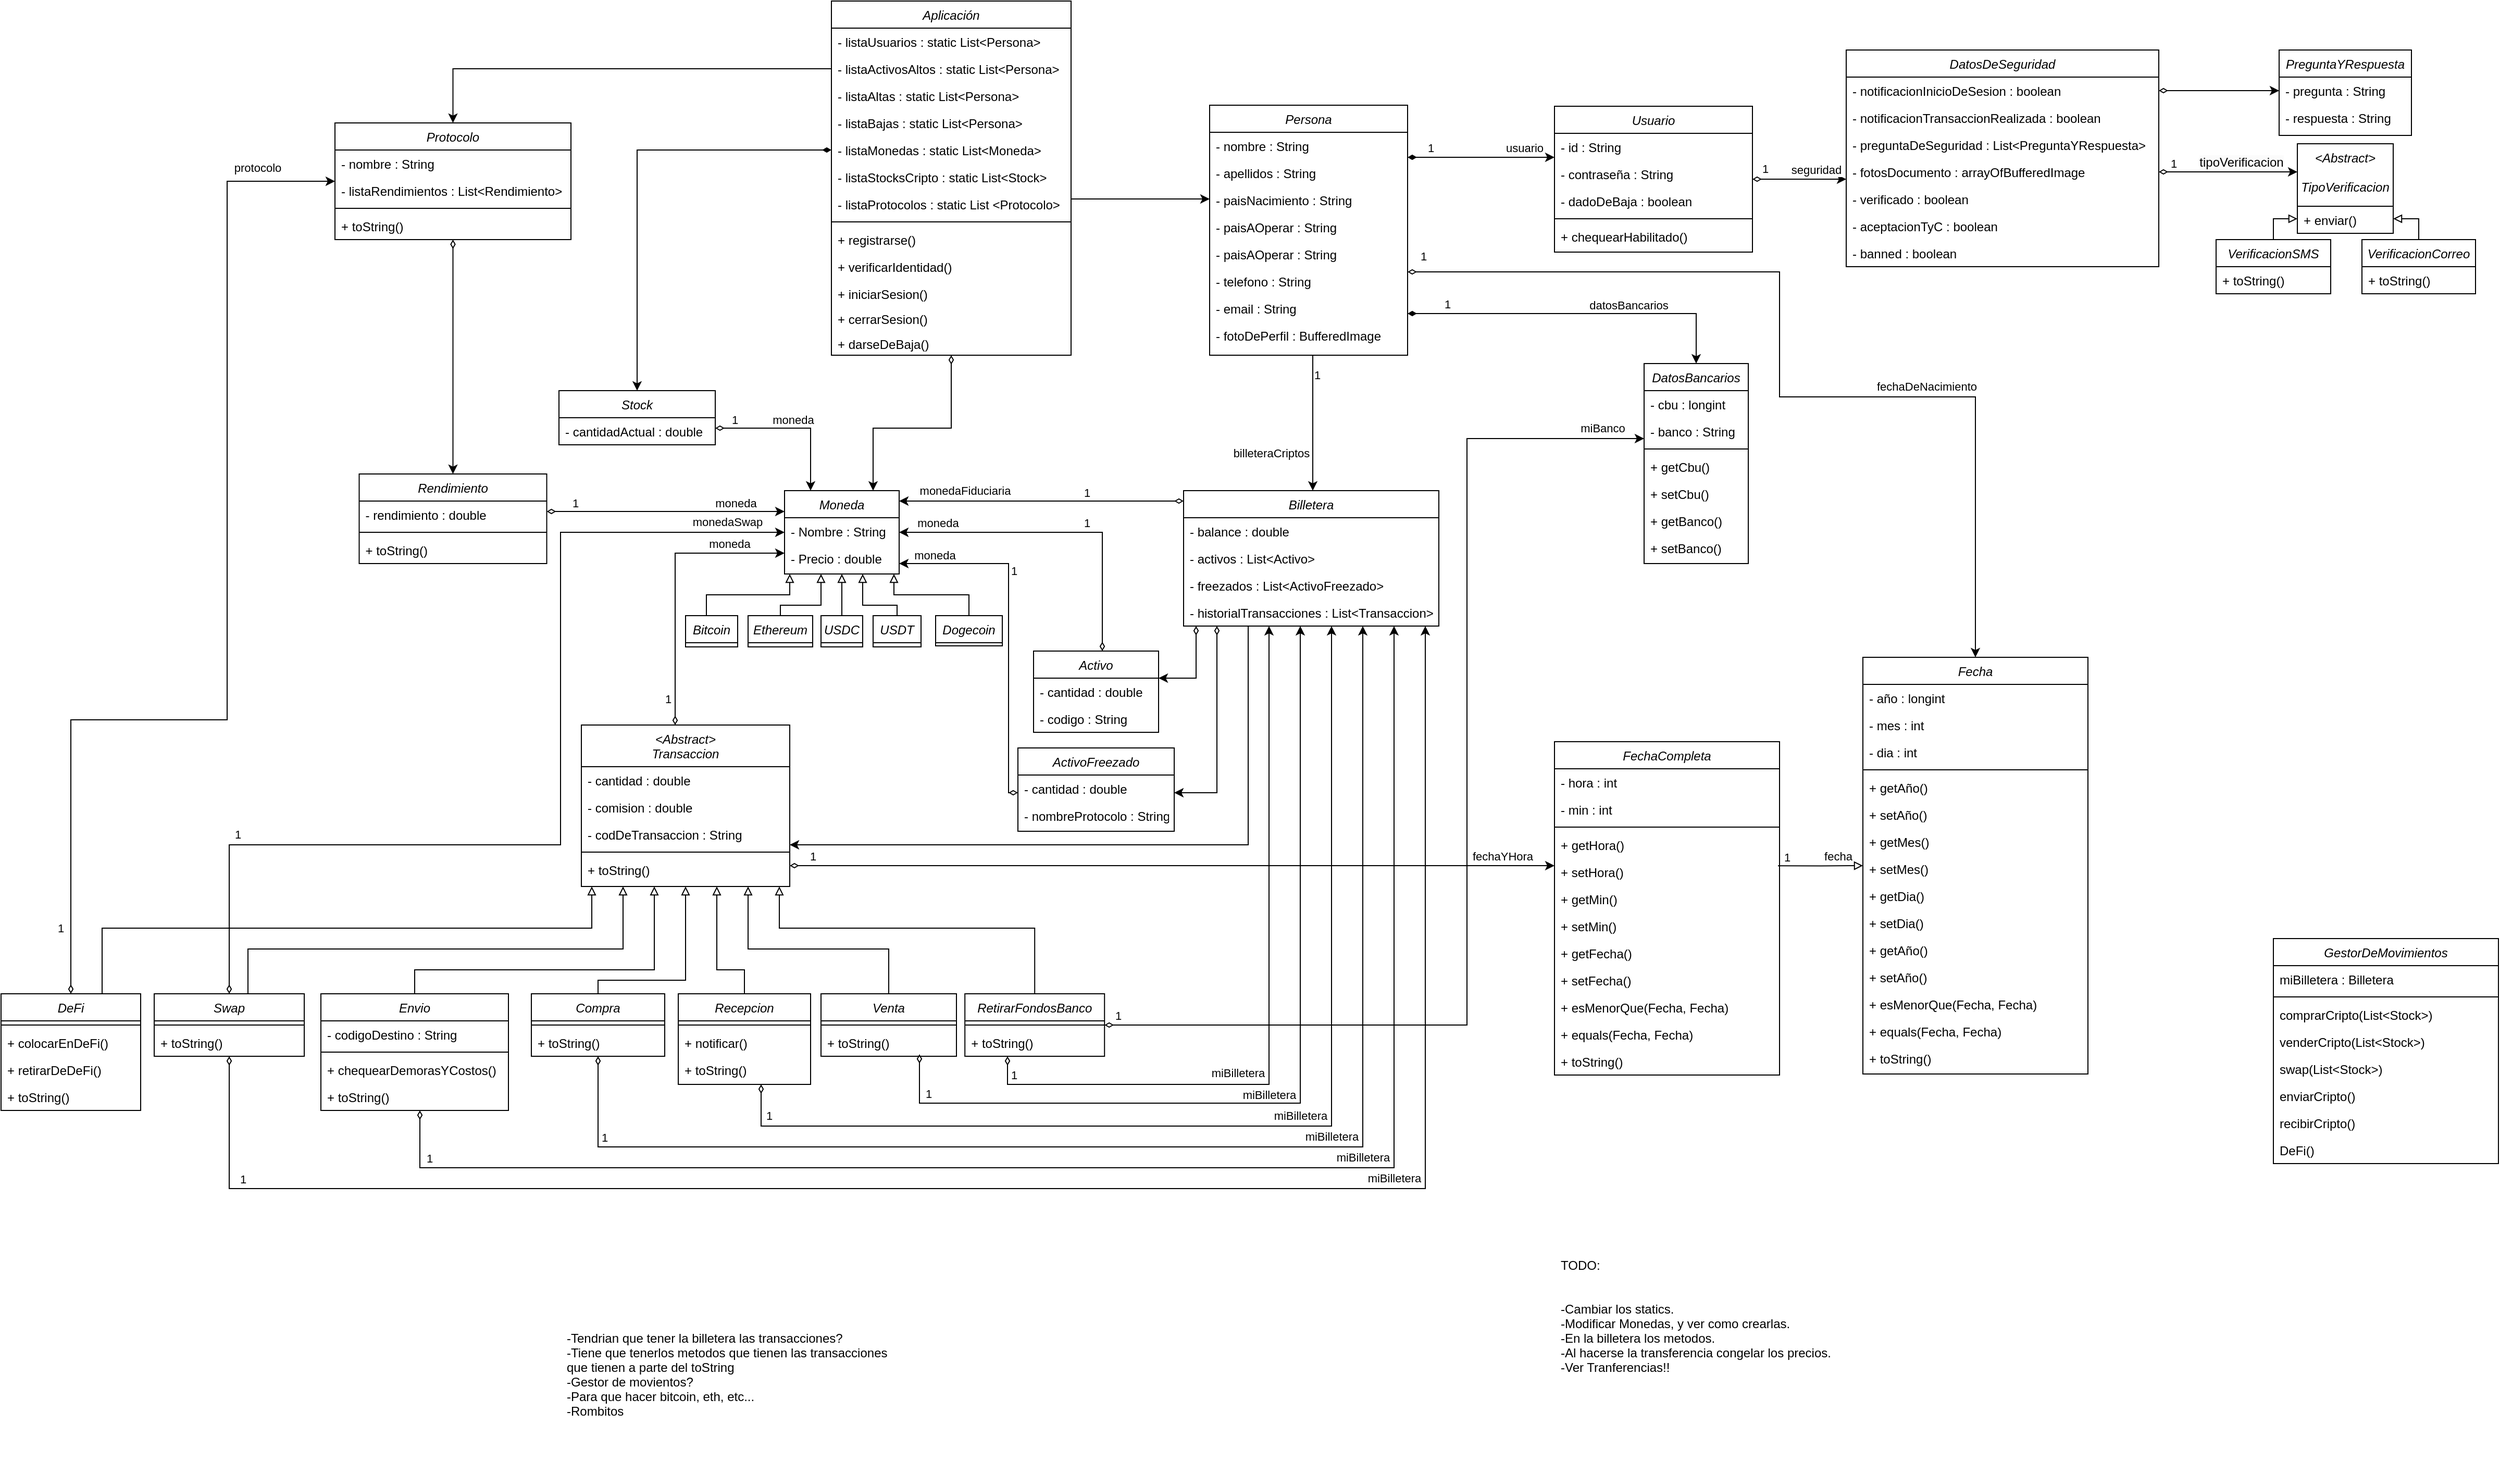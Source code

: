 <mxfile version="24.7.13">
  <diagram name="Página-1" id="7_aAKKSUCXnnZroq8-cb">
    <mxGraphModel dx="860" dy="929" grid="1" gridSize="10" guides="1" tooltips="1" connect="1" arrows="1" fold="1" page="1" pageScale="1" pageWidth="827" pageHeight="1169" math="0" shadow="0">
      <root>
        <mxCell id="0" />
        <mxCell id="1" parent="0" />
        <mxCell id="oOIH-ytNlQx51OnZuf94-1" style="edgeStyle=orthogonalEdgeStyle;rounded=0;orthogonalLoop=1;jettySize=auto;html=1;exitX=1;exitY=0.5;exitDx=0;exitDy=0;startArrow=none;startFill=0;" parent="1" source="oOIH-ytNlQx51OnZuf94-3" target="oOIH-ytNlQx51OnZuf94-25" edge="1">
          <mxGeometry relative="1" as="geometry">
            <Array as="points">
              <mxPoint x="1950" y="370" />
              <mxPoint x="1950" y="370" />
            </Array>
          </mxGeometry>
        </mxCell>
        <mxCell id="oOIH-ytNlQx51OnZuf94-2" style="edgeStyle=orthogonalEdgeStyle;rounded=0;orthogonalLoop=1;jettySize=auto;html=1;exitX=0.5;exitY=1;exitDx=0;exitDy=0;startArrow=diamondThin;startFill=0;" parent="1" source="oOIH-ytNlQx51OnZuf94-3" target="oOIH-ytNlQx51OnZuf94-59" edge="1">
          <mxGeometry relative="1" as="geometry">
            <Array as="points">
              <mxPoint x="1785" y="590" />
              <mxPoint x="1710" y="590" />
            </Array>
          </mxGeometry>
        </mxCell>
        <mxCell id="oOIH-ytNlQx51OnZuf94-3" value="Aplicación" style="swimlane;fontStyle=2;align=center;verticalAlign=top;childLayout=stackLayout;horizontal=1;startSize=26;horizontalStack=0;resizeParent=1;resizeLast=0;collapsible=1;marginBottom=0;rounded=0;shadow=0;strokeWidth=1;fontSize=12;" parent="1" vertex="1">
          <mxGeometry x="1670" y="180" width="230" height="340" as="geometry">
            <mxRectangle x="230" y="140" width="160" height="26" as="alternateBounds" />
          </mxGeometry>
        </mxCell>
        <mxCell id="oOIH-ytNlQx51OnZuf94-4" value="- listaUsuarios : static List&lt;Persona&gt;" style="text;align=left;verticalAlign=top;spacingLeft=4;spacingRight=4;overflow=hidden;rotatable=0;points=[[0,0.5],[1,0.5]];portConstraint=eastwest;rounded=0;shadow=0;html=0;fontSize=12;" parent="oOIH-ytNlQx51OnZuf94-3" vertex="1">
          <mxGeometry y="26" width="230" height="26" as="geometry" />
        </mxCell>
        <mxCell id="oOIH-ytNlQx51OnZuf94-5" value="- listaActivosAltos : static List&lt;Persona&gt;" style="text;align=left;verticalAlign=top;spacingLeft=4;spacingRight=4;overflow=hidden;rotatable=0;points=[[0,0.5],[1,0.5]];portConstraint=eastwest;rounded=0;shadow=0;html=0;fontSize=12;" parent="oOIH-ytNlQx51OnZuf94-3" vertex="1">
          <mxGeometry y="52" width="230" height="26" as="geometry" />
        </mxCell>
        <mxCell id="oOIH-ytNlQx51OnZuf94-6" value="- listaAltas : static List&lt;Persona&gt;" style="text;align=left;verticalAlign=top;spacingLeft=4;spacingRight=4;overflow=hidden;rotatable=0;points=[[0,0.5],[1,0.5]];portConstraint=eastwest;rounded=0;shadow=0;html=0;fontSize=12;" parent="oOIH-ytNlQx51OnZuf94-3" vertex="1">
          <mxGeometry y="78" width="230" height="26" as="geometry" />
        </mxCell>
        <mxCell id="oOIH-ytNlQx51OnZuf94-7" value="- listaBajas : static List&lt;Persona&gt;" style="text;align=left;verticalAlign=top;spacingLeft=4;spacingRight=4;overflow=hidden;rotatable=0;points=[[0,0.5],[1,0.5]];portConstraint=eastwest;rounded=0;shadow=0;html=0;fontSize=12;" parent="oOIH-ytNlQx51OnZuf94-3" vertex="1">
          <mxGeometry y="104" width="230" height="26" as="geometry" />
        </mxCell>
        <mxCell id="oOIH-ytNlQx51OnZuf94-8" value="- listaMonedas : static List&lt;Moneda&gt;" style="text;align=left;verticalAlign=top;spacingLeft=4;spacingRight=4;overflow=hidden;rotatable=0;points=[[0,0.5],[1,0.5]];portConstraint=eastwest;rounded=0;shadow=0;html=0;fontSize=12;" parent="oOIH-ytNlQx51OnZuf94-3" vertex="1">
          <mxGeometry y="130" width="230" height="26" as="geometry" />
        </mxCell>
        <mxCell id="oOIH-ytNlQx51OnZuf94-9" value="- listaStocksCripto : static List&lt;Stock&gt;" style="text;align=left;verticalAlign=top;spacingLeft=4;spacingRight=4;overflow=hidden;rotatable=0;points=[[0,0.5],[1,0.5]];portConstraint=eastwest;rounded=0;shadow=0;html=0;fontSize=12;" parent="oOIH-ytNlQx51OnZuf94-3" vertex="1">
          <mxGeometry y="156" width="230" height="26" as="geometry" />
        </mxCell>
        <mxCell id="oOIH-ytNlQx51OnZuf94-10" value="- listaProtocolos : static List &lt;Protocolo&gt;" style="text;align=left;verticalAlign=top;spacingLeft=4;spacingRight=4;overflow=hidden;rotatable=0;points=[[0,0.5],[1,0.5]];portConstraint=eastwest;" parent="oOIH-ytNlQx51OnZuf94-3" vertex="1">
          <mxGeometry y="182" width="230" height="26" as="geometry" />
        </mxCell>
        <mxCell id="oOIH-ytNlQx51OnZuf94-11" value="" style="line;html=1;strokeWidth=1;align=left;verticalAlign=middle;spacingTop=-1;spacingLeft=3;spacingRight=3;rotatable=0;labelPosition=right;points=[];portConstraint=eastwest;fontSize=12;" parent="oOIH-ytNlQx51OnZuf94-3" vertex="1">
          <mxGeometry y="208" width="230" height="8" as="geometry" />
        </mxCell>
        <mxCell id="oOIH-ytNlQx51OnZuf94-12" value="+ registrarse()   " style="text;align=left;verticalAlign=top;spacingLeft=4;spacingRight=4;overflow=hidden;rotatable=0;points=[[0,0.5],[1,0.5]];portConstraint=eastwest;rounded=0;shadow=0;html=0;fontSize=12;" parent="oOIH-ytNlQx51OnZuf94-3" vertex="1">
          <mxGeometry y="216" width="230" height="26" as="geometry" />
        </mxCell>
        <mxCell id="oOIH-ytNlQx51OnZuf94-13" value="+ verificarIdentidad()" style="text;align=left;verticalAlign=top;spacingLeft=4;spacingRight=4;overflow=hidden;rotatable=0;points=[[0,0.5],[1,0.5]];portConstraint=eastwest;rounded=0;shadow=0;html=0;fontSize=12;" parent="oOIH-ytNlQx51OnZuf94-3" vertex="1">
          <mxGeometry y="242" width="230" height="26" as="geometry" />
        </mxCell>
        <mxCell id="oOIH-ytNlQx51OnZuf94-14" value="+ iniciarSesion()" style="text;align=left;verticalAlign=top;spacingLeft=4;spacingRight=4;overflow=hidden;rotatable=0;points=[[0,0.5],[1,0.5]];portConstraint=eastwest;fontSize=12;" parent="oOIH-ytNlQx51OnZuf94-3" vertex="1">
          <mxGeometry y="268" width="230" height="24" as="geometry" />
        </mxCell>
        <mxCell id="oOIH-ytNlQx51OnZuf94-15" value="+ cerrarSesion()" style="text;align=left;verticalAlign=top;spacingLeft=4;spacingRight=4;overflow=hidden;rotatable=0;points=[[0,0.5],[1,0.5]];portConstraint=eastwest;fontSize=12;" parent="oOIH-ytNlQx51OnZuf94-3" vertex="1">
          <mxGeometry y="292" width="230" height="24" as="geometry" />
        </mxCell>
        <mxCell id="oOIH-ytNlQx51OnZuf94-16" value="+ darseDeBaja()" style="text;align=left;verticalAlign=top;spacingLeft=4;spacingRight=4;overflow=hidden;rotatable=0;points=[[0,0.5],[1,0.5]];portConstraint=eastwest;fontSize=12;" parent="oOIH-ytNlQx51OnZuf94-3" vertex="1">
          <mxGeometry y="316" width="230" height="24" as="geometry" />
        </mxCell>
        <mxCell id="oOIH-ytNlQx51OnZuf94-17" style="edgeStyle=orthogonalEdgeStyle;rounded=0;orthogonalLoop=1;jettySize=auto;html=1;startArrow=diamondThin;startFill=0;" parent="1" source="oOIH-ytNlQx51OnZuf94-20" target="oOIH-ytNlQx51OnZuf94-59" edge="1">
          <mxGeometry relative="1" as="geometry">
            <Array as="points">
              <mxPoint x="1650" y="590" />
            </Array>
          </mxGeometry>
        </mxCell>
        <mxCell id="oOIH-ytNlQx51OnZuf94-18" value="1" style="edgeLabel;html=1;align=center;verticalAlign=middle;resizable=0;points=[];" parent="oOIH-ytNlQx51OnZuf94-17" vertex="1" connectable="0">
          <mxGeometry x="-0.718" y="1" relative="1" as="geometry">
            <mxPoint x="-3" y="-7" as="offset" />
          </mxGeometry>
        </mxCell>
        <mxCell id="oOIH-ytNlQx51OnZuf94-19" value="moneda" style="edgeLabel;html=1;align=center;verticalAlign=middle;resizable=0;points=[];" parent="oOIH-ytNlQx51OnZuf94-17" vertex="1" connectable="0">
          <mxGeometry x="-0.011" y="2" relative="1" as="geometry">
            <mxPoint x="-1" y="-6" as="offset" />
          </mxGeometry>
        </mxCell>
        <mxCell id="oOIH-ytNlQx51OnZuf94-20" value="Stock" style="swimlane;fontStyle=2;align=center;verticalAlign=top;childLayout=stackLayout;horizontal=1;startSize=26;horizontalStack=0;resizeParent=1;resizeLast=0;collapsible=1;marginBottom=0;rounded=0;shadow=0;strokeWidth=1;fontSize=12;" parent="1" vertex="1">
          <mxGeometry x="1408.5" y="554" width="150" height="52" as="geometry">
            <mxRectangle x="230" y="140" width="160" height="26" as="alternateBounds" />
          </mxGeometry>
        </mxCell>
        <mxCell id="oOIH-ytNlQx51OnZuf94-21" value="- cantidadActual : double" style="text;align=left;verticalAlign=top;spacingLeft=4;spacingRight=4;overflow=hidden;rotatable=0;points=[[0,0.5],[1,0.5]];portConstraint=eastwest;rounded=0;shadow=0;html=0;fontSize=12;" parent="oOIH-ytNlQx51OnZuf94-20" vertex="1">
          <mxGeometry y="26" width="150" height="26" as="geometry" />
        </mxCell>
        <mxCell id="oOIH-ytNlQx51OnZuf94-22" style="edgeStyle=orthogonalEdgeStyle;rounded=0;orthogonalLoop=1;jettySize=auto;html=1;" parent="1" edge="1">
          <mxGeometry relative="1" as="geometry">
            <Array as="points">
              <mxPoint x="2132" y="630" />
              <mxPoint x="2132" y="630" />
            </Array>
            <mxPoint x="2132.0" y="520" as="sourcePoint" />
            <mxPoint x="2132.0" y="650" as="targetPoint" />
          </mxGeometry>
        </mxCell>
        <mxCell id="oOIH-ytNlQx51OnZuf94-23" value="1" style="edgeLabel;html=1;align=center;verticalAlign=middle;resizable=0;points=[];" parent="oOIH-ytNlQx51OnZuf94-22" vertex="1" connectable="0">
          <mxGeometry x="-0.793" relative="1" as="geometry">
            <mxPoint x="4" y="5" as="offset" />
          </mxGeometry>
        </mxCell>
        <mxCell id="oOIH-ytNlQx51OnZuf94-24" value="billeteraCriptos" style="edgeLabel;html=1;align=center;verticalAlign=middle;resizable=0;points=[];" parent="oOIH-ytNlQx51OnZuf94-22" vertex="1" connectable="0">
          <mxGeometry x="0.437" relative="1" as="geometry">
            <mxPoint x="-40" as="offset" />
          </mxGeometry>
        </mxCell>
        <mxCell id="oOIH-ytNlQx51OnZuf94-25" value="Persona" style="swimlane;fontStyle=2;align=center;verticalAlign=top;childLayout=stackLayout;horizontal=1;startSize=26;horizontalStack=0;resizeParent=1;resizeLast=0;collapsible=1;marginBottom=0;rounded=0;shadow=0;strokeWidth=1;fontSize=12;" parent="1" vertex="1">
          <mxGeometry x="2033" y="280" width="190" height="240" as="geometry">
            <mxRectangle x="230" y="140" width="160" height="26" as="alternateBounds" />
          </mxGeometry>
        </mxCell>
        <mxCell id="oOIH-ytNlQx51OnZuf94-26" value="- nombre : String" style="text;align=left;verticalAlign=top;spacingLeft=4;spacingRight=4;overflow=hidden;rotatable=0;points=[[0,0.5],[1,0.5]];portConstraint=eastwest;rounded=0;shadow=0;html=0;fontSize=12;" parent="oOIH-ytNlQx51OnZuf94-25" vertex="1">
          <mxGeometry y="26" width="190" height="26" as="geometry" />
        </mxCell>
        <mxCell id="oOIH-ytNlQx51OnZuf94-27" value="- apellidos : String" style="text;align=left;verticalAlign=top;spacingLeft=4;spacingRight=4;overflow=hidden;rotatable=0;points=[[0,0.5],[1,0.5]];portConstraint=eastwest;rounded=0;shadow=0;html=0;fontSize=12;" parent="oOIH-ytNlQx51OnZuf94-25" vertex="1">
          <mxGeometry y="52" width="190" height="26" as="geometry" />
        </mxCell>
        <mxCell id="oOIH-ytNlQx51OnZuf94-28" value="- paisNacimiento : String" style="text;align=left;verticalAlign=top;spacingLeft=4;spacingRight=4;overflow=hidden;rotatable=0;points=[[0,0.5],[1,0.5]];portConstraint=eastwest;rounded=0;shadow=0;html=0;fontSize=12;" parent="oOIH-ytNlQx51OnZuf94-25" vertex="1">
          <mxGeometry y="78" width="190" height="26" as="geometry" />
        </mxCell>
        <mxCell id="oOIH-ytNlQx51OnZuf94-29" value="- paisAOperar : String" style="text;align=left;verticalAlign=top;spacingLeft=4;spacingRight=4;overflow=hidden;rotatable=0;points=[[0,0.5],[1,0.5]];portConstraint=eastwest;rounded=0;shadow=0;html=0;fontSize=12;" parent="oOIH-ytNlQx51OnZuf94-25" vertex="1">
          <mxGeometry y="104" width="190" height="26" as="geometry" />
        </mxCell>
        <mxCell id="oOIH-ytNlQx51OnZuf94-30" value="- paisAOperar : String" style="text;align=left;verticalAlign=top;spacingLeft=4;spacingRight=4;overflow=hidden;rotatable=0;points=[[0,0.5],[1,0.5]];portConstraint=eastwest;rounded=0;shadow=0;html=0;fontSize=12;" parent="oOIH-ytNlQx51OnZuf94-25" vertex="1">
          <mxGeometry y="130" width="190" height="26" as="geometry" />
        </mxCell>
        <mxCell id="oOIH-ytNlQx51OnZuf94-31" value="- telefono : String" style="text;align=left;verticalAlign=top;spacingLeft=4;spacingRight=4;overflow=hidden;rotatable=0;points=[[0,0.5],[1,0.5]];portConstraint=eastwest;rounded=0;shadow=0;html=0;fontSize=12;" parent="oOIH-ytNlQx51OnZuf94-25" vertex="1">
          <mxGeometry y="156" width="190" height="26" as="geometry" />
        </mxCell>
        <mxCell id="oOIH-ytNlQx51OnZuf94-32" value="- email : String" style="text;align=left;verticalAlign=top;spacingLeft=4;spacingRight=4;overflow=hidden;rotatable=0;points=[[0,0.5],[1,0.5]];portConstraint=eastwest;rounded=0;shadow=0;html=0;fontSize=12;" parent="oOIH-ytNlQx51OnZuf94-25" vertex="1">
          <mxGeometry y="182" width="190" height="26" as="geometry" />
        </mxCell>
        <mxCell id="oOIH-ytNlQx51OnZuf94-33" value="- fotoDePerfil : BufferedImage" style="text;align=left;verticalAlign=top;spacingLeft=4;spacingRight=4;overflow=hidden;rotatable=0;points=[[0,0.5],[1,0.5]];portConstraint=eastwest;rounded=0;shadow=0;html=0;fontSize=12;" parent="oOIH-ytNlQx51OnZuf94-25" vertex="1">
          <mxGeometry y="208" width="190" height="26" as="geometry" />
        </mxCell>
        <mxCell id="oOIH-ytNlQx51OnZuf94-34" style="edgeStyle=orthogonalEdgeStyle;rounded=0;orthogonalLoop=1;jettySize=auto;html=1;startArrow=diamondThin;startFill=0;" parent="1" source="oOIH-ytNlQx51OnZuf94-37" target="oOIH-ytNlQx51OnZuf94-90" edge="1">
          <mxGeometry relative="1" as="geometry">
            <Array as="points">
              <mxPoint x="2491" y="361" />
              <mxPoint x="2491" y="361" />
            </Array>
          </mxGeometry>
        </mxCell>
        <mxCell id="oOIH-ytNlQx51OnZuf94-35" value="1" style="edgeLabel;html=1;align=center;verticalAlign=middle;resizable=0;points=[];" parent="oOIH-ytNlQx51OnZuf94-34" vertex="1" connectable="0">
          <mxGeometry x="-0.706" y="1" relative="1" as="geometry">
            <mxPoint x="-1" y="-9" as="offset" />
          </mxGeometry>
        </mxCell>
        <mxCell id="oOIH-ytNlQx51OnZuf94-36" value="seguridad" style="edgeLabel;html=1;align=center;verticalAlign=middle;resizable=0;points=[];" parent="oOIH-ytNlQx51OnZuf94-34" vertex="1" connectable="0">
          <mxGeometry x="0.36" relative="1" as="geometry">
            <mxPoint y="-9" as="offset" />
          </mxGeometry>
        </mxCell>
        <mxCell id="oOIH-ytNlQx51OnZuf94-37" value="Usuario" style="swimlane;fontStyle=2;align=center;verticalAlign=top;childLayout=stackLayout;horizontal=1;startSize=26;horizontalStack=0;resizeParent=1;resizeLast=0;collapsible=1;marginBottom=0;rounded=0;shadow=0;strokeWidth=1;fontSize=12;" parent="1" vertex="1">
          <mxGeometry x="2364" y="281" width="190" height="140" as="geometry">
            <mxRectangle x="550" y="140" width="160" height="26" as="alternateBounds" />
          </mxGeometry>
        </mxCell>
        <mxCell id="oOIH-ytNlQx51OnZuf94-38" value="- id : String" style="text;align=left;verticalAlign=top;spacingLeft=4;spacingRight=4;overflow=hidden;rotatable=0;points=[[0,0.5],[1,0.5]];portConstraint=eastwest;fontSize=12;" parent="oOIH-ytNlQx51OnZuf94-37" vertex="1">
          <mxGeometry y="26" width="190" height="26" as="geometry" />
        </mxCell>
        <mxCell id="oOIH-ytNlQx51OnZuf94-39" value="- contraseña : String" style="text;align=left;verticalAlign=top;spacingLeft=4;spacingRight=4;overflow=hidden;rotatable=0;points=[[0,0.5],[1,0.5]];portConstraint=eastwest;rounded=0;shadow=0;html=0;fontSize=12;" parent="oOIH-ytNlQx51OnZuf94-37" vertex="1">
          <mxGeometry y="52" width="190" height="26" as="geometry" />
        </mxCell>
        <mxCell id="oOIH-ytNlQx51OnZuf94-40" value="- dadoDeBaja : boolean" style="text;align=left;verticalAlign=top;spacingLeft=4;spacingRight=4;overflow=hidden;rotatable=0;points=[[0,0.5],[1,0.5]];portConstraint=eastwest;rounded=0;shadow=0;html=0;fontSize=12;" parent="oOIH-ytNlQx51OnZuf94-37" vertex="1">
          <mxGeometry y="78" width="190" height="26" as="geometry" />
        </mxCell>
        <mxCell id="oOIH-ytNlQx51OnZuf94-41" value="" style="line;html=1;strokeWidth=1;align=left;verticalAlign=middle;spacingTop=-1;spacingLeft=3;spacingRight=3;rotatable=0;labelPosition=right;points=[];portConstraint=eastwest;fontSize=12;" parent="oOIH-ytNlQx51OnZuf94-37" vertex="1">
          <mxGeometry y="104" width="190" height="8" as="geometry" />
        </mxCell>
        <mxCell id="oOIH-ytNlQx51OnZuf94-42" value="+ chequearHabilitado()" style="text;align=left;verticalAlign=top;spacingLeft=4;spacingRight=4;overflow=hidden;rotatable=0;points=[[0,0.5],[1,0.5]];portConstraint=eastwest;fontSize=12;" parent="oOIH-ytNlQx51OnZuf94-37" vertex="1">
          <mxGeometry y="112" width="190" height="26" as="geometry" />
        </mxCell>
        <mxCell id="oOIH-ytNlQx51OnZuf94-43" value="DatosBancarios" style="swimlane;fontStyle=2;align=center;verticalAlign=top;childLayout=stackLayout;horizontal=1;startSize=26;horizontalStack=0;resizeParent=1;resizeLast=0;collapsible=1;marginBottom=0;rounded=0;shadow=0;strokeWidth=1;fontSize=12;" parent="1" vertex="1">
          <mxGeometry x="2450" y="528" width="100" height="192" as="geometry">
            <mxRectangle x="230" y="140" width="160" height="26" as="alternateBounds" />
          </mxGeometry>
        </mxCell>
        <mxCell id="oOIH-ytNlQx51OnZuf94-44" value="- cbu : longint" style="text;align=left;verticalAlign=top;spacingLeft=4;spacingRight=4;overflow=hidden;rotatable=0;points=[[0,0.5],[1,0.5]];portConstraint=eastwest;rounded=0;shadow=0;html=0;fontSize=12;" parent="oOIH-ytNlQx51OnZuf94-43" vertex="1">
          <mxGeometry y="26" width="100" height="26" as="geometry" />
        </mxCell>
        <mxCell id="oOIH-ytNlQx51OnZuf94-45" value="- banco : String" style="text;align=left;verticalAlign=top;spacingLeft=4;spacingRight=4;overflow=hidden;rotatable=0;points=[[0,0.5],[1,0.5]];portConstraint=eastwest;rounded=0;shadow=0;html=0;fontSize=12;" parent="oOIH-ytNlQx51OnZuf94-43" vertex="1">
          <mxGeometry y="52" width="100" height="26" as="geometry" />
        </mxCell>
        <mxCell id="oOIH-ytNlQx51OnZuf94-46" value="" style="line;html=1;strokeWidth=1;align=left;verticalAlign=middle;spacingTop=-1;spacingLeft=3;spacingRight=3;rotatable=0;labelPosition=right;points=[];portConstraint=eastwest;fontSize=12;" parent="oOIH-ytNlQx51OnZuf94-43" vertex="1">
          <mxGeometry y="78" width="100" height="8" as="geometry" />
        </mxCell>
        <mxCell id="oOIH-ytNlQx51OnZuf94-47" value="+ getCbu()" style="text;align=left;verticalAlign=top;spacingLeft=4;spacingRight=4;overflow=hidden;rotatable=0;points=[[0,0.5],[1,0.5]];portConstraint=eastwest;rounded=0;shadow=0;html=0;fontSize=12;" parent="oOIH-ytNlQx51OnZuf94-43" vertex="1">
          <mxGeometry y="86" width="100" height="26" as="geometry" />
        </mxCell>
        <mxCell id="oOIH-ytNlQx51OnZuf94-48" value="+ setCbu()" style="text;align=left;verticalAlign=top;spacingLeft=4;spacingRight=4;overflow=hidden;rotatable=0;points=[[0,0.5],[1,0.5]];portConstraint=eastwest;rounded=0;shadow=0;html=0;fontSize=12;" parent="oOIH-ytNlQx51OnZuf94-43" vertex="1">
          <mxGeometry y="112" width="100" height="26" as="geometry" />
        </mxCell>
        <mxCell id="oOIH-ytNlQx51OnZuf94-49" value="+ getBanco()" style="text;align=left;verticalAlign=top;spacingLeft=4;spacingRight=4;overflow=hidden;rotatable=0;points=[[0,0.5],[1,0.5]];portConstraint=eastwest;rounded=0;shadow=0;html=0;fontSize=12;" parent="oOIH-ytNlQx51OnZuf94-43" vertex="1">
          <mxGeometry y="138" width="100" height="26" as="geometry" />
        </mxCell>
        <mxCell id="oOIH-ytNlQx51OnZuf94-50" value="+ setBanco()" style="text;align=left;verticalAlign=top;spacingLeft=4;spacingRight=4;overflow=hidden;rotatable=0;points=[[0,0.5],[1,0.5]];portConstraint=eastwest;rounded=0;shadow=0;html=0;fontSize=12;" parent="oOIH-ytNlQx51OnZuf94-43" vertex="1">
          <mxGeometry y="164" width="100" height="26" as="geometry" />
        </mxCell>
        <mxCell id="oOIH-ytNlQx51OnZuf94-51" style="edgeStyle=orthogonalEdgeStyle;rounded=0;orthogonalLoop=1;jettySize=auto;html=1;startArrow=diamondThin;startFill=0;" parent="1" source="oOIH-ytNlQx51OnZuf94-54" target="oOIH-ytNlQx51OnZuf94-59" edge="1">
          <mxGeometry relative="1" as="geometry">
            <Array as="points">
              <mxPoint x="1840" y="660" />
              <mxPoint x="1840" y="660" />
            </Array>
          </mxGeometry>
        </mxCell>
        <mxCell id="oOIH-ytNlQx51OnZuf94-52" style="edgeStyle=orthogonalEdgeStyle;rounded=0;orthogonalLoop=1;jettySize=auto;html=1;startArrow=diamondThin;startFill=0;" parent="1" source="oOIH-ytNlQx51OnZuf94-54" target="oOIH-ytNlQx51OnZuf94-65" edge="1">
          <mxGeometry relative="1" as="geometry">
            <Array as="points">
              <mxPoint x="2020" y="830" />
            </Array>
            <mxPoint x="2084" y="780" as="sourcePoint" />
            <mxPoint x="2048" y="830" as="targetPoint" />
          </mxGeometry>
        </mxCell>
        <mxCell id="oOIH-ytNlQx51OnZuf94-53" style="edgeStyle=orthogonalEdgeStyle;rounded=0;orthogonalLoop=1;jettySize=auto;html=1;startArrow=diamondThin;startFill=0;" parent="1" source="oOIH-ytNlQx51OnZuf94-54" target="oOIH-ytNlQx51OnZuf94-71" edge="1">
          <mxGeometry relative="1" as="geometry">
            <Array as="points">
              <mxPoint x="2040" y="940" />
            </Array>
            <mxPoint x="2094" y="780" as="sourcePoint" />
            <mxPoint x="2063" y="940" as="targetPoint" />
          </mxGeometry>
        </mxCell>
        <mxCell id="oOIH-ytNlQx51OnZuf94-54" value="Billetera" style="swimlane;fontStyle=2;align=center;verticalAlign=top;childLayout=stackLayout;horizontal=1;startSize=26;horizontalStack=0;resizeParent=1;resizeLast=0;collapsible=1;marginBottom=0;rounded=0;shadow=0;strokeWidth=1;fontSize=12;" parent="1" vertex="1">
          <mxGeometry x="2008" y="650" width="245" height="130" as="geometry">
            <mxRectangle x="230" y="140" width="160" height="26" as="alternateBounds" />
          </mxGeometry>
        </mxCell>
        <mxCell id="oOIH-ytNlQx51OnZuf94-55" value="- balance : double" style="text;align=left;verticalAlign=top;spacingLeft=4;spacingRight=4;overflow=hidden;rotatable=0;points=[[0,0.5],[1,0.5]];portConstraint=eastwest;rounded=0;shadow=0;html=0;fontSize=12;" parent="oOIH-ytNlQx51OnZuf94-54" vertex="1">
          <mxGeometry y="26" width="245" height="26" as="geometry" />
        </mxCell>
        <mxCell id="oOIH-ytNlQx51OnZuf94-56" value="- activos : List&lt;Activo&gt;" style="text;align=left;verticalAlign=top;spacingLeft=4;spacingRight=4;overflow=hidden;rotatable=0;points=[[0,0.5],[1,0.5]];portConstraint=eastwest;rounded=0;shadow=0;html=0;fontSize=12;" parent="oOIH-ytNlQx51OnZuf94-54" vertex="1">
          <mxGeometry y="52" width="245" height="26" as="geometry" />
        </mxCell>
        <mxCell id="oOIH-ytNlQx51OnZuf94-57" value="- freezados : List&lt;ActivoFreezado&gt;" style="text;align=left;verticalAlign=top;spacingLeft=4;spacingRight=4;overflow=hidden;rotatable=0;points=[[0,0.5],[1,0.5]];portConstraint=eastwest;rounded=0;shadow=0;html=0;fontSize=12;" parent="oOIH-ytNlQx51OnZuf94-54" vertex="1">
          <mxGeometry y="78" width="245" height="26" as="geometry" />
        </mxCell>
        <mxCell id="oOIH-ytNlQx51OnZuf94-58" value="- historialTransacciones : List&lt;Transaccion&gt;" style="text;align=left;verticalAlign=top;spacingLeft=4;spacingRight=4;overflow=hidden;rotatable=0;points=[[0,0.5],[1,0.5]];portConstraint=eastwest;rounded=0;shadow=0;html=0;fontSize=12;" parent="oOIH-ytNlQx51OnZuf94-54" vertex="1">
          <mxGeometry y="104" width="245" height="26" as="geometry" />
        </mxCell>
        <mxCell id="oOIH-ytNlQx51OnZuf94-59" value="Moneda" style="swimlane;fontStyle=2;align=center;verticalAlign=top;childLayout=stackLayout;horizontal=1;startSize=26;horizontalStack=0;resizeParent=1;resizeLast=0;collapsible=1;marginBottom=0;rounded=0;shadow=0;strokeWidth=1;" parent="1" vertex="1">
          <mxGeometry x="1625" y="650" width="110" height="80" as="geometry">
            <mxRectangle x="320" y="12" width="160" height="26" as="alternateBounds" />
          </mxGeometry>
        </mxCell>
        <mxCell id="oOIH-ytNlQx51OnZuf94-60" value="- Nombre : String" style="text;align=left;verticalAlign=top;spacingLeft=4;spacingRight=4;overflow=hidden;rotatable=0;points=[[0,0.5],[1,0.5]];portConstraint=eastwest;" parent="oOIH-ytNlQx51OnZuf94-59" vertex="1">
          <mxGeometry y="26" width="110" height="26" as="geometry" />
        </mxCell>
        <mxCell id="oOIH-ytNlQx51OnZuf94-61" value="- Precio : double" style="text;align=left;verticalAlign=top;spacingLeft=4;spacingRight=4;overflow=hidden;rotatable=0;points=[[0,0.5],[1,0.5]];portConstraint=eastwest;rounded=0;shadow=0;html=0;" parent="oOIH-ytNlQx51OnZuf94-59" vertex="1">
          <mxGeometry y="52" width="110" height="26" as="geometry" />
        </mxCell>
        <mxCell id="oOIH-ytNlQx51OnZuf94-62" style="edgeStyle=orthogonalEdgeStyle;rounded=0;orthogonalLoop=1;jettySize=auto;html=1;startArrow=diamondThin;startFill=0;" parent="1" source="oOIH-ytNlQx51OnZuf94-65" target="oOIH-ytNlQx51OnZuf94-59" edge="1">
          <mxGeometry relative="1" as="geometry">
            <Array as="points">
              <mxPoint x="1930" y="690" />
            </Array>
          </mxGeometry>
        </mxCell>
        <mxCell id="oOIH-ytNlQx51OnZuf94-63" value="1" style="edgeLabel;html=1;align=center;verticalAlign=middle;resizable=0;points=[];" parent="oOIH-ytNlQx51OnZuf94-62" vertex="1" connectable="0">
          <mxGeometry x="-0.833" y="-1" relative="1" as="geometry">
            <mxPoint x="-16" y="-97" as="offset" />
          </mxGeometry>
        </mxCell>
        <mxCell id="oOIH-ytNlQx51OnZuf94-64" value="moneda" style="edgeLabel;html=1;align=center;verticalAlign=middle;resizable=0;points=[];" parent="oOIH-ytNlQx51OnZuf94-62" vertex="1" connectable="0">
          <mxGeometry x="0.556" y="-2" relative="1" as="geometry">
            <mxPoint x="-32" y="-7" as="offset" />
          </mxGeometry>
        </mxCell>
        <mxCell id="oOIH-ytNlQx51OnZuf94-65" value="Activo" style="swimlane;fontStyle=2;align=center;verticalAlign=top;childLayout=stackLayout;horizontal=1;startSize=26;horizontalStack=0;resizeParent=1;resizeLast=0;collapsible=1;marginBottom=0;rounded=0;shadow=0;strokeWidth=1;" parent="1" vertex="1">
          <mxGeometry x="1864" y="804" width="120" height="78" as="geometry">
            <mxRectangle x="320" y="12" width="160" height="26" as="alternateBounds" />
          </mxGeometry>
        </mxCell>
        <mxCell id="oOIH-ytNlQx51OnZuf94-66" value="- cantidad : double" style="text;align=left;verticalAlign=top;spacingLeft=4;spacingRight=4;overflow=hidden;rotatable=0;points=[[0,0.5],[1,0.5]];portConstraint=eastwest;rounded=0;shadow=0;html=0;" parent="oOIH-ytNlQx51OnZuf94-65" vertex="1">
          <mxGeometry y="26" width="120" height="26" as="geometry" />
        </mxCell>
        <mxCell id="oOIH-ytNlQx51OnZuf94-67" value="- codigo : String" style="text;align=left;verticalAlign=top;spacingLeft=4;spacingRight=4;overflow=hidden;rotatable=0;points=[[0,0.5],[1,0.5]];portConstraint=eastwest;rounded=0;shadow=0;html=0;" parent="oOIH-ytNlQx51OnZuf94-65" vertex="1">
          <mxGeometry y="52" width="120" height="26" as="geometry" />
        </mxCell>
        <mxCell id="oOIH-ytNlQx51OnZuf94-68" style="edgeStyle=orthogonalEdgeStyle;rounded=0;orthogonalLoop=1;jettySize=auto;html=1;startArrow=diamondThin;startFill=0;" parent="1" source="oOIH-ytNlQx51OnZuf94-72" target="oOIH-ytNlQx51OnZuf94-59" edge="1">
          <mxGeometry relative="1" as="geometry">
            <Array as="points">
              <mxPoint x="1840" y="940" />
              <mxPoint x="1840" y="720" />
            </Array>
            <mxPoint x="1850" y="930" as="sourcePoint" />
            <mxPoint x="1730" y="720" as="targetPoint" />
          </mxGeometry>
        </mxCell>
        <mxCell id="oOIH-ytNlQx51OnZuf94-69" value="1" style="edgeLabel;html=1;align=center;verticalAlign=middle;resizable=0;points=[];" parent="oOIH-ytNlQx51OnZuf94-68" vertex="1" connectable="0">
          <mxGeometry x="-0.55" y="-1" relative="1" as="geometry">
            <mxPoint x="4" y="-147" as="offset" />
          </mxGeometry>
        </mxCell>
        <mxCell id="oOIH-ytNlQx51OnZuf94-70" value="moneda" style="edgeLabel;html=1;align=center;verticalAlign=middle;resizable=0;points=[];" parent="oOIH-ytNlQx51OnZuf94-68" vertex="1" connectable="0">
          <mxGeometry x="0.703" y="-2" relative="1" as="geometry">
            <mxPoint x="-16" y="-6" as="offset" />
          </mxGeometry>
        </mxCell>
        <mxCell id="oOIH-ytNlQx51OnZuf94-71" value="ActivoFreezado" style="swimlane;fontStyle=2;align=center;verticalAlign=top;childLayout=stackLayout;horizontal=1;startSize=26;horizontalStack=0;resizeParent=1;resizeLast=0;collapsible=1;marginBottom=0;rounded=0;shadow=0;strokeWidth=1;spacing=2;" parent="1" vertex="1">
          <mxGeometry x="1849" y="897" width="150" height="80" as="geometry">
            <mxRectangle x="320" y="12" width="160" height="26" as="alternateBounds" />
          </mxGeometry>
        </mxCell>
        <mxCell id="oOIH-ytNlQx51OnZuf94-72" value="- cantidad : double" style="text;align=left;verticalAlign=top;spacingLeft=4;spacingRight=4;overflow=hidden;rotatable=0;points=[[0,0.5],[1,0.5]];portConstraint=eastwest;rounded=0;shadow=0;html=0;" parent="oOIH-ytNlQx51OnZuf94-71" vertex="1">
          <mxGeometry y="26" width="150" height="26" as="geometry" />
        </mxCell>
        <mxCell id="oOIH-ytNlQx51OnZuf94-73" value="- nombreProtocolo : String" style="text;align=left;verticalAlign=top;spacingLeft=4;spacingRight=4;overflow=hidden;rotatable=0;points=[[0,0.5],[1,0.5]];portConstraint=eastwest;rounded=0;shadow=0;html=0;fontSize=12;" parent="oOIH-ytNlQx51OnZuf94-71" vertex="1">
          <mxGeometry y="52" width="150" height="26" as="geometry" />
        </mxCell>
        <mxCell id="oOIH-ytNlQx51OnZuf94-74" style="edgeStyle=orthogonalEdgeStyle;rounded=0;orthogonalLoop=1;jettySize=auto;html=1;exitX=0.5;exitY=1;exitDx=0;exitDy=0;entryX=0.5;entryY=0;entryDx=0;entryDy=0;startArrow=diamondThin;startFill=0;" parent="1" source="oOIH-ytNlQx51OnZuf94-75" target="oOIH-ytNlQx51OnZuf94-83" edge="1">
          <mxGeometry relative="1" as="geometry" />
        </mxCell>
        <mxCell id="oOIH-ytNlQx51OnZuf94-75" value="Protocolo" style="swimlane;fontStyle=2;align=center;verticalAlign=top;childLayout=stackLayout;horizontal=1;startSize=26;horizontalStack=0;resizeParent=1;resizeLast=0;collapsible=1;marginBottom=0;rounded=0;shadow=0;strokeWidth=1;fontSize=12;" parent="1" vertex="1">
          <mxGeometry x="1193.5" y="297" width="226.5" height="112" as="geometry">
            <mxRectangle x="230" y="140" width="160" height="26" as="alternateBounds" />
          </mxGeometry>
        </mxCell>
        <mxCell id="oOIH-ytNlQx51OnZuf94-76" value="- nombre : String" style="text;align=left;verticalAlign=top;spacingLeft=4;spacingRight=4;overflow=hidden;rotatable=0;points=[[0,0.5],[1,0.5]];portConstraint=eastwest;rounded=0;shadow=0;html=0;fontSize=12;" parent="oOIH-ytNlQx51OnZuf94-75" vertex="1">
          <mxGeometry y="26" width="226.5" height="26" as="geometry" />
        </mxCell>
        <mxCell id="oOIH-ytNlQx51OnZuf94-77" value="- listaRendimientos : List&lt;Rendimiento&gt;" style="text;align=left;verticalAlign=top;spacingLeft=4;spacingRight=4;overflow=hidden;rotatable=0;points=[[0,0.5],[1,0.5]];portConstraint=eastwest;rounded=0;shadow=0;html=0;fontSize=12;" parent="oOIH-ytNlQx51OnZuf94-75" vertex="1">
          <mxGeometry y="52" width="226.5" height="26" as="geometry" />
        </mxCell>
        <mxCell id="oOIH-ytNlQx51OnZuf94-78" value="" style="line;html=1;strokeWidth=1;align=left;verticalAlign=middle;spacingTop=-1;spacingLeft=3;spacingRight=3;rotatable=0;labelPosition=right;points=[];portConstraint=eastwest;fontSize=12;" parent="oOIH-ytNlQx51OnZuf94-75" vertex="1">
          <mxGeometry y="78" width="226.5" height="8" as="geometry" />
        </mxCell>
        <mxCell id="oOIH-ytNlQx51OnZuf94-79" value="+ toString()" style="text;align=left;verticalAlign=top;spacingLeft=4;spacingRight=4;overflow=hidden;rotatable=0;points=[[0,0.5],[1,0.5]];portConstraint=eastwest;rounded=0;shadow=0;html=0;fontSize=12;" parent="oOIH-ytNlQx51OnZuf94-75" vertex="1">
          <mxGeometry y="86" width="226.5" height="24" as="geometry" />
        </mxCell>
        <mxCell id="oOIH-ytNlQx51OnZuf94-80" style="edgeStyle=orthogonalEdgeStyle;rounded=0;orthogonalLoop=1;jettySize=auto;html=1;startArrow=diamondThin;startFill=0;" parent="1" source="oOIH-ytNlQx51OnZuf94-83" target="oOIH-ytNlQx51OnZuf94-59" edge="1">
          <mxGeometry relative="1" as="geometry">
            <Array as="points">
              <mxPoint x="1510" y="670" />
              <mxPoint x="1510" y="670" />
            </Array>
          </mxGeometry>
        </mxCell>
        <mxCell id="oOIH-ytNlQx51OnZuf94-81" value="1" style="edgeLabel;html=1;align=center;verticalAlign=middle;resizable=0;points=[];" parent="oOIH-ytNlQx51OnZuf94-80" vertex="1" connectable="0">
          <mxGeometry x="-0.762" y="1" relative="1" as="geometry">
            <mxPoint y="-7" as="offset" />
          </mxGeometry>
        </mxCell>
        <mxCell id="oOIH-ytNlQx51OnZuf94-82" value="moneda" style="edgeLabel;html=1;align=center;verticalAlign=middle;resizable=0;points=[];" parent="oOIH-ytNlQx51OnZuf94-80" vertex="1" connectable="0">
          <mxGeometry x="0.357" y="1" relative="1" as="geometry">
            <mxPoint x="26" y="-7" as="offset" />
          </mxGeometry>
        </mxCell>
        <mxCell id="oOIH-ytNlQx51OnZuf94-83" value="Rendimiento" style="swimlane;fontStyle=2;align=center;verticalAlign=top;childLayout=stackLayout;horizontal=1;startSize=26;horizontalStack=0;resizeParent=1;resizeLast=0;collapsible=1;marginBottom=0;rounded=0;shadow=0;strokeWidth=1;fontSize=12;" parent="1" vertex="1">
          <mxGeometry x="1216.75" y="634" width="180" height="86" as="geometry">
            <mxRectangle x="230" y="140" width="160" height="26" as="alternateBounds" />
          </mxGeometry>
        </mxCell>
        <mxCell id="oOIH-ytNlQx51OnZuf94-84" value="- rendimiento : double" style="text;align=left;verticalAlign=top;spacingLeft=4;spacingRight=4;overflow=hidden;rotatable=0;points=[[0,0.5],[1,0.5]];portConstraint=eastwest;rounded=0;shadow=0;html=0;fontSize=12;" parent="oOIH-ytNlQx51OnZuf94-83" vertex="1">
          <mxGeometry y="26" width="180" height="26" as="geometry" />
        </mxCell>
        <mxCell id="oOIH-ytNlQx51OnZuf94-85" value="" style="line;html=1;strokeWidth=1;align=left;verticalAlign=middle;spacingTop=-1;spacingLeft=3;spacingRight=3;rotatable=0;labelPosition=right;points=[];portConstraint=eastwest;fontSize=12;" parent="oOIH-ytNlQx51OnZuf94-83" vertex="1">
          <mxGeometry y="52" width="180" height="8" as="geometry" />
        </mxCell>
        <mxCell id="oOIH-ytNlQx51OnZuf94-86" value="+ toString()" style="text;align=left;verticalAlign=top;spacingLeft=4;spacingRight=4;overflow=hidden;rotatable=0;points=[[0,0.5],[1,0.5]];portConstraint=eastwest;rounded=0;shadow=0;html=0;fontSize=12;" parent="oOIH-ytNlQx51OnZuf94-83" vertex="1">
          <mxGeometry y="60" width="180" height="26" as="geometry" />
        </mxCell>
        <mxCell id="oOIH-ytNlQx51OnZuf94-87" style="edgeStyle=orthogonalEdgeStyle;rounded=0;orthogonalLoop=1;jettySize=auto;html=1;startArrow=diamondThin;startFill=0;" parent="1" source="oOIH-ytNlQx51OnZuf94-90" target="oOIH-ytNlQx51OnZuf94-101" edge="1">
          <mxGeometry relative="1" as="geometry">
            <Array as="points">
              <mxPoint x="3024" y="344" />
              <mxPoint x="3024" y="344" />
            </Array>
          </mxGeometry>
        </mxCell>
        <mxCell id="oOIH-ytNlQx51OnZuf94-88" value="1" style="edgeLabel;html=1;align=center;verticalAlign=middle;resizable=0;points=[];" parent="oOIH-ytNlQx51OnZuf94-87" vertex="1" connectable="0">
          <mxGeometry x="-0.652" y="2" relative="1" as="geometry">
            <mxPoint x="-9" y="-6" as="offset" />
          </mxGeometry>
        </mxCell>
        <mxCell id="oOIH-ytNlQx51OnZuf94-89" value="&lt;span style=&quot;font-size: 12px; text-align: left; background-color: rgb(251, 251, 251);&quot;&gt;tipoVerificacion&lt;/span&gt;" style="edgeLabel;html=1;align=center;verticalAlign=middle;resizable=0;points=[];" parent="oOIH-ytNlQx51OnZuf94-87" vertex="1" connectable="0">
          <mxGeometry x="0.383" relative="1" as="geometry">
            <mxPoint x="-13" y="-9" as="offset" />
          </mxGeometry>
        </mxCell>
        <mxCell id="oOIH-ytNlQx51OnZuf94-90" value="DatosDeSeguridad" style="swimlane;fontStyle=2;align=center;verticalAlign=top;childLayout=stackLayout;horizontal=1;startSize=26;horizontalStack=0;resizeParent=1;resizeLast=0;collapsible=1;marginBottom=0;rounded=0;shadow=0;strokeWidth=1;" parent="1" vertex="1">
          <mxGeometry x="2644" y="227" width="300" height="208" as="geometry">
            <mxRectangle x="320" y="12" width="160" height="26" as="alternateBounds" />
          </mxGeometry>
        </mxCell>
        <mxCell id="oOIH-ytNlQx51OnZuf94-91" value="- notificacionInicioDeSesion : boolean" style="text;align=left;verticalAlign=top;spacingLeft=4;spacingRight=4;overflow=hidden;rotatable=0;points=[[0,0.5],[1,0.5]];portConstraint=eastwest;rounded=0;shadow=0;html=0;" parent="oOIH-ytNlQx51OnZuf94-90" vertex="1">
          <mxGeometry y="26" width="300" height="26" as="geometry" />
        </mxCell>
        <mxCell id="oOIH-ytNlQx51OnZuf94-92" value="- notificacionTransaccionRealizada : boolean" style="text;align=left;verticalAlign=top;spacingLeft=4;spacingRight=4;overflow=hidden;rotatable=0;points=[[0,0.5],[1,0.5]];portConstraint=eastwest;rounded=0;shadow=0;html=0;" parent="oOIH-ytNlQx51OnZuf94-90" vertex="1">
          <mxGeometry y="52" width="300" height="26" as="geometry" />
        </mxCell>
        <mxCell id="oOIH-ytNlQx51OnZuf94-93" value="- preguntaDeSeguridad : List&lt;PreguntaYRespuesta&gt;" style="text;align=left;verticalAlign=top;spacingLeft=4;spacingRight=4;overflow=hidden;rotatable=0;points=[[0,0.5],[1,0.5]];portConstraint=eastwest;rounded=0;shadow=0;html=0;" parent="oOIH-ytNlQx51OnZuf94-90" vertex="1">
          <mxGeometry y="78" width="300" height="26" as="geometry" />
        </mxCell>
        <mxCell id="oOIH-ytNlQx51OnZuf94-94" value="- fotosDocumento : arrayOfBufferedImage" style="text;align=left;verticalAlign=top;spacingLeft=4;spacingRight=4;overflow=hidden;rotatable=0;points=[[0,0.5],[1,0.5]];portConstraint=eastwest;rounded=0;shadow=0;html=0;" parent="oOIH-ytNlQx51OnZuf94-90" vertex="1">
          <mxGeometry y="104" width="300" height="26" as="geometry" />
        </mxCell>
        <mxCell id="oOIH-ytNlQx51OnZuf94-95" value="- verificado : boolean" style="text;align=left;verticalAlign=top;spacingLeft=4;spacingRight=4;overflow=hidden;rotatable=0;points=[[0,0.5],[1,0.5]];portConstraint=eastwest;rounded=0;shadow=0;html=0;" parent="oOIH-ytNlQx51OnZuf94-90" vertex="1">
          <mxGeometry y="130" width="300" height="26" as="geometry" />
        </mxCell>
        <mxCell id="oOIH-ytNlQx51OnZuf94-96" value="- aceptacionTyC : boolean" style="text;align=left;verticalAlign=top;spacingLeft=4;spacingRight=4;overflow=hidden;rotatable=0;points=[[0,0.5],[1,0.5]];portConstraint=eastwest;rounded=0;shadow=0;html=0;fontSize=12;" parent="oOIH-ytNlQx51OnZuf94-90" vertex="1">
          <mxGeometry y="156" width="300" height="26" as="geometry" />
        </mxCell>
        <mxCell id="oOIH-ytNlQx51OnZuf94-97" value="- banned : boolean" style="text;align=left;verticalAlign=top;spacingLeft=4;spacingRight=4;overflow=hidden;rotatable=0;points=[[0,0.5],[1,0.5]];portConstraint=eastwest;rounded=0;shadow=0;html=0;" parent="oOIH-ytNlQx51OnZuf94-90" vertex="1">
          <mxGeometry y="182" width="300" height="26" as="geometry" />
        </mxCell>
        <mxCell id="oOIH-ytNlQx51OnZuf94-98" value="PreguntaYRespuesta" style="swimlane;fontStyle=2;align=center;verticalAlign=top;childLayout=stackLayout;horizontal=1;startSize=26;horizontalStack=0;resizeParent=1;resizeLast=0;collapsible=1;marginBottom=0;rounded=0;shadow=0;strokeWidth=1;fontSize=12;" parent="1" vertex="1">
          <mxGeometry x="3059.5" y="227" width="127" height="82" as="geometry">
            <mxRectangle x="230" y="140" width="160" height="26" as="alternateBounds" />
          </mxGeometry>
        </mxCell>
        <mxCell id="oOIH-ytNlQx51OnZuf94-99" value="- pregunta : String" style="text;align=left;verticalAlign=top;spacingLeft=4;spacingRight=4;overflow=hidden;rotatable=0;points=[[0,0.5],[1,0.5]];portConstraint=eastwest;rounded=0;shadow=0;html=0;fontSize=12;" parent="oOIH-ytNlQx51OnZuf94-98" vertex="1">
          <mxGeometry y="26" width="127" height="26" as="geometry" />
        </mxCell>
        <mxCell id="oOIH-ytNlQx51OnZuf94-100" value="- respuesta : String" style="text;align=left;verticalAlign=top;spacingLeft=4;spacingRight=4;overflow=hidden;rotatable=0;points=[[0,0.5],[1,0.5]];portConstraint=eastwest;rounded=0;shadow=0;html=0;fontSize=12;" parent="oOIH-ytNlQx51OnZuf94-98" vertex="1">
          <mxGeometry y="52" width="127" height="26" as="geometry" />
        </mxCell>
        <mxCell id="oOIH-ytNlQx51OnZuf94-101" value="&lt;Abstract&gt;&#xa;&#xa;TipoVerificacion" style="swimlane;fontStyle=2;align=center;verticalAlign=top;childLayout=stackLayout;horizontal=1;startSize=60;horizontalStack=0;resizeParent=1;resizeLast=0;collapsible=1;marginBottom=0;rounded=0;shadow=0;strokeWidth=1;fontSize=12;" parent="1" vertex="1">
          <mxGeometry x="3077" y="317" width="92" height="86" as="geometry">
            <mxRectangle x="230" y="140" width="160" height="26" as="alternateBounds" />
          </mxGeometry>
        </mxCell>
        <mxCell id="oOIH-ytNlQx51OnZuf94-102" value="+ enviar()" style="text;align=left;verticalAlign=top;spacingLeft=4;spacingRight=4;overflow=hidden;rotatable=0;points=[[0,0.5],[1,0.5]];portConstraint=eastwest;rounded=0;shadow=0;html=0;fontSize=12;" parent="oOIH-ytNlQx51OnZuf94-101" vertex="1">
          <mxGeometry y="60" width="92" height="26" as="geometry" />
        </mxCell>
        <mxCell id="oOIH-ytNlQx51OnZuf94-103" style="edgeStyle=orthogonalEdgeStyle;rounded=0;orthogonalLoop=1;jettySize=auto;html=1;endArrow=block;endFill=0;" parent="1" source="oOIH-ytNlQx51OnZuf94-104" target="oOIH-ytNlQx51OnZuf94-101" edge="1">
          <mxGeometry relative="1" as="geometry">
            <Array as="points">
              <mxPoint x="3054" y="389" />
            </Array>
          </mxGeometry>
        </mxCell>
        <mxCell id="oOIH-ytNlQx51OnZuf94-104" value="VerificacionSMS" style="swimlane;fontStyle=2;align=center;verticalAlign=top;childLayout=stackLayout;horizontal=1;startSize=26;horizontalStack=0;resizeParent=1;resizeLast=0;collapsible=1;marginBottom=0;rounded=0;shadow=0;strokeWidth=1;fontSize=12;" parent="1" vertex="1">
          <mxGeometry x="2999" y="409" width="110" height="52" as="geometry">
            <mxRectangle x="230" y="140" width="160" height="26" as="alternateBounds" />
          </mxGeometry>
        </mxCell>
        <mxCell id="oOIH-ytNlQx51OnZuf94-105" value="+ toString()" style="text;align=left;verticalAlign=top;spacingLeft=4;spacingRight=4;overflow=hidden;rotatable=0;points=[[0,0.5],[1,0.5]];portConstraint=eastwest;rounded=0;shadow=0;html=0;fontSize=12;" parent="oOIH-ytNlQx51OnZuf94-104" vertex="1">
          <mxGeometry y="26" width="110" height="26" as="geometry" />
        </mxCell>
        <mxCell id="oOIH-ytNlQx51OnZuf94-106" style="edgeStyle=orthogonalEdgeStyle;rounded=0;orthogonalLoop=1;jettySize=auto;html=1;endArrow=block;endFill=0;" parent="1" source="oOIH-ytNlQx51OnZuf94-107" target="oOIH-ytNlQx51OnZuf94-101" edge="1">
          <mxGeometry relative="1" as="geometry">
            <Array as="points">
              <mxPoint x="3194" y="389" />
            </Array>
          </mxGeometry>
        </mxCell>
        <mxCell id="oOIH-ytNlQx51OnZuf94-107" value="VerificacionCorreo" style="swimlane;fontStyle=2;align=center;verticalAlign=top;childLayout=stackLayout;horizontal=1;startSize=26;horizontalStack=0;resizeParent=1;resizeLast=0;collapsible=1;marginBottom=0;rounded=0;shadow=0;strokeWidth=1;fontSize=12;labelBackgroundColor=default;" parent="1" vertex="1">
          <mxGeometry x="3139" y="409" width="109" height="52" as="geometry">
            <mxRectangle x="230" y="140" width="160" height="26" as="alternateBounds" />
          </mxGeometry>
        </mxCell>
        <mxCell id="oOIH-ytNlQx51OnZuf94-108" value="+ toString()" style="text;align=left;verticalAlign=top;spacingLeft=4;spacingRight=4;overflow=hidden;rotatable=0;points=[[0,0.5],[1,0.5]];portConstraint=eastwest;rounded=0;shadow=0;html=0;fontSize=12;" parent="oOIH-ytNlQx51OnZuf94-107" vertex="1">
          <mxGeometry y="26" width="109" height="26" as="geometry" />
        </mxCell>
        <mxCell id="oOIH-ytNlQx51OnZuf94-109" style="edgeStyle=orthogonalEdgeStyle;rounded=0;orthogonalLoop=1;jettySize=auto;html=1;endArrow=block;endFill=0;" parent="1" source="oOIH-ytNlQx51OnZuf94-112" target="oOIH-ytNlQx51OnZuf94-159" edge="1">
          <mxGeometry relative="1" as="geometry">
            <Array as="points">
              <mxPoint x="1446" y="1120" />
              <mxPoint x="1530" y="1120" />
            </Array>
          </mxGeometry>
        </mxCell>
        <mxCell id="oOIH-ytNlQx51OnZuf94-110" style="edgeStyle=orthogonalEdgeStyle;rounded=0;orthogonalLoop=1;jettySize=auto;html=1;startArrow=diamondThin;startFill=0;" parent="1" target="oOIH-ytNlQx51OnZuf94-54" edge="1">
          <mxGeometry relative="1" as="geometry">
            <Array as="points">
              <mxPoint x="1446" y="1280" />
              <mxPoint x="2180" y="1280" />
            </Array>
            <mxPoint x="1446.015" y="1193" as="sourcePoint" />
            <mxPoint x="2130.015" y="780" as="targetPoint" />
          </mxGeometry>
        </mxCell>
        <mxCell id="oOIH-ytNlQx51OnZuf94-111" value="1" style="edgeLabel;html=1;align=center;verticalAlign=middle;resizable=0;points=[];" parent="oOIH-ytNlQx51OnZuf94-110" vertex="1" connectable="0">
          <mxGeometry x="-0.882" y="3" relative="1" as="geometry">
            <mxPoint x="3" as="offset" />
          </mxGeometry>
        </mxCell>
        <mxCell id="oOIH-ytNlQx51OnZuf94-112" value="Compra" style="swimlane;fontStyle=2;align=center;verticalAlign=top;childLayout=stackLayout;horizontal=1;startSize=26;horizontalStack=0;resizeParent=1;resizeLast=0;collapsible=1;marginBottom=0;rounded=0;shadow=0;strokeWidth=1;fontSize=12;" parent="1" vertex="1">
          <mxGeometry x="1382" y="1133" width="128" height="60" as="geometry">
            <mxRectangle x="230" y="140" width="160" height="26" as="alternateBounds" />
          </mxGeometry>
        </mxCell>
        <mxCell id="oOIH-ytNlQx51OnZuf94-113" value="" style="line;html=1;strokeWidth=1;align=left;verticalAlign=middle;spacingTop=-1;spacingLeft=3;spacingRight=3;rotatable=0;labelPosition=right;points=[];portConstraint=eastwest;fontSize=12;" parent="oOIH-ytNlQx51OnZuf94-112" vertex="1">
          <mxGeometry y="26" width="128" height="8" as="geometry" />
        </mxCell>
        <mxCell id="oOIH-ytNlQx51OnZuf94-114" value="+ toString()" style="text;align=left;verticalAlign=top;spacingLeft=4;spacingRight=4;overflow=hidden;rotatable=0;points=[[0,0.5],[1,0.5]];portConstraint=eastwest;rounded=0;shadow=0;html=0;fontSize=12;" parent="oOIH-ytNlQx51OnZuf94-112" vertex="1">
          <mxGeometry y="34" width="128" height="26" as="geometry" />
        </mxCell>
        <mxCell id="oOIH-ytNlQx51OnZuf94-115" style="edgeStyle=orthogonalEdgeStyle;rounded=0;orthogonalLoop=1;jettySize=auto;html=1;endArrow=block;endFill=0;" parent="1" source="oOIH-ytNlQx51OnZuf94-118" target="oOIH-ytNlQx51OnZuf94-159" edge="1">
          <mxGeometry relative="1" as="geometry">
            <Array as="points">
              <mxPoint x="1725" y="1090" />
              <mxPoint x="1590" y="1090" />
            </Array>
          </mxGeometry>
        </mxCell>
        <mxCell id="oOIH-ytNlQx51OnZuf94-116" style="edgeStyle=orthogonalEdgeStyle;rounded=0;orthogonalLoop=1;jettySize=auto;html=1;startArrow=diamondThin;startFill=0;" parent="1" target="oOIH-ytNlQx51OnZuf94-54" edge="1">
          <mxGeometry relative="1" as="geometry">
            <Array as="points">
              <mxPoint x="1755" y="1238" />
              <mxPoint x="2120" y="1238" />
            </Array>
            <mxPoint x="1754.49" y="1191" as="sourcePoint" />
            <mxPoint x="2080" y="780" as="targetPoint" />
          </mxGeometry>
        </mxCell>
        <mxCell id="oOIH-ytNlQx51OnZuf94-117" value="1" style="edgeLabel;html=1;align=center;verticalAlign=middle;resizable=0;points=[];" parent="oOIH-ytNlQx51OnZuf94-116" vertex="1" connectable="0">
          <mxGeometry x="-0.893" y="2" relative="1" as="geometry">
            <mxPoint x="6" y="-9" as="offset" />
          </mxGeometry>
        </mxCell>
        <mxCell id="oOIH-ytNlQx51OnZuf94-118" value="Venta" style="swimlane;fontStyle=2;align=center;verticalAlign=top;childLayout=stackLayout;horizontal=1;startSize=26;horizontalStack=0;resizeParent=1;resizeLast=0;collapsible=1;marginBottom=0;rounded=0;shadow=0;strokeWidth=1;fontSize=12;" parent="1" vertex="1">
          <mxGeometry x="1660" y="1133" width="130" height="60" as="geometry">
            <mxRectangle x="230" y="140" width="160" height="26" as="alternateBounds" />
          </mxGeometry>
        </mxCell>
        <mxCell id="oOIH-ytNlQx51OnZuf94-119" value="" style="line;html=1;strokeWidth=1;align=left;verticalAlign=middle;spacingTop=-1;spacingLeft=3;spacingRight=3;rotatable=0;labelPosition=right;points=[];portConstraint=eastwest;fontSize=12;" parent="oOIH-ytNlQx51OnZuf94-118" vertex="1">
          <mxGeometry y="26" width="130" height="8" as="geometry" />
        </mxCell>
        <mxCell id="oOIH-ytNlQx51OnZuf94-120" value="+ toString()" style="text;align=left;verticalAlign=top;spacingLeft=4;spacingRight=4;overflow=hidden;rotatable=0;points=[[0,0.5],[1,0.5]];portConstraint=eastwest;rounded=0;shadow=0;html=0;fontSize=12;" parent="oOIH-ytNlQx51OnZuf94-118" vertex="1">
          <mxGeometry y="34" width="130" height="26" as="geometry" />
        </mxCell>
        <mxCell id="oOIH-ytNlQx51OnZuf94-121" style="edgeStyle=orthogonalEdgeStyle;rounded=0;orthogonalLoop=1;jettySize=auto;html=1;startArrow=diamondThin;startFill=0;" parent="1" source="oOIH-ytNlQx51OnZuf94-128" target="oOIH-ytNlQx51OnZuf94-59" edge="1">
          <mxGeometry relative="1" as="geometry">
            <Array as="points">
              <mxPoint x="1092" y="990" />
              <mxPoint x="1410" y="990" />
              <mxPoint x="1410" y="690" />
            </Array>
          </mxGeometry>
        </mxCell>
        <mxCell id="oOIH-ytNlQx51OnZuf94-122" value="1" style="edgeLabel;html=1;align=center;verticalAlign=middle;resizable=0;points=[];" parent="oOIH-ytNlQx51OnZuf94-121" vertex="1" connectable="0">
          <mxGeometry x="-0.784" relative="1" as="geometry">
            <mxPoint x="8" y="-48" as="offset" />
          </mxGeometry>
        </mxCell>
        <mxCell id="oOIH-ytNlQx51OnZuf94-123" value="monedaSwap" style="edgeLabel;html=1;align=center;verticalAlign=middle;resizable=0;points=[];" parent="oOIH-ytNlQx51OnZuf94-121" vertex="1" connectable="0">
          <mxGeometry x="-0.559" y="-2" relative="1" as="geometry">
            <mxPoint x="406" y="-312" as="offset" />
          </mxGeometry>
        </mxCell>
        <mxCell id="oOIH-ytNlQx51OnZuf94-124" style="edgeStyle=orthogonalEdgeStyle;rounded=0;orthogonalLoop=1;jettySize=auto;html=1;endArrow=block;endFill=0;startArrow=none;startFill=0;" parent="1" source="oOIH-ytNlQx51OnZuf94-128" target="oOIH-ytNlQx51OnZuf94-159" edge="1">
          <mxGeometry relative="1" as="geometry">
            <Array as="points">
              <mxPoint x="1110" y="1090" />
              <mxPoint x="1470" y="1090" />
            </Array>
          </mxGeometry>
        </mxCell>
        <mxCell id="oOIH-ytNlQx51OnZuf94-125" style="edgeStyle=orthogonalEdgeStyle;rounded=0;orthogonalLoop=1;jettySize=auto;html=1;startArrow=diamondThin;startFill=0;" parent="1" target="oOIH-ytNlQx51OnZuf94-54" edge="1">
          <mxGeometry relative="1" as="geometry">
            <Array as="points">
              <mxPoint x="1092" y="1320" />
              <mxPoint x="2240" y="1320" />
            </Array>
            <mxPoint x="1092.015" y="1193" as="sourcePoint" />
            <mxPoint x="2180.015" y="780" as="targetPoint" />
          </mxGeometry>
        </mxCell>
        <mxCell id="oOIH-ytNlQx51OnZuf94-126" value="1" style="edgeLabel;html=1;align=center;verticalAlign=middle;resizable=0;points=[];" parent="oOIH-ytNlQx51OnZuf94-125" vertex="1" connectable="0">
          <mxGeometry x="-0.83" y="-1" relative="1" as="geometry">
            <mxPoint x="-15" y="-10" as="offset" />
          </mxGeometry>
        </mxCell>
        <mxCell id="oOIH-ytNlQx51OnZuf94-127" value="miBilletera" style="edgeLabel;html=1;align=center;verticalAlign=middle;resizable=0;points=[];" parent="oOIH-ytNlQx51OnZuf94-125" vertex="1" connectable="0">
          <mxGeometry x="-0.725" y="-2" relative="1" as="geometry">
            <mxPoint x="995" y="-12" as="offset" />
          </mxGeometry>
        </mxCell>
        <mxCell id="oOIH-ytNlQx51OnZuf94-128" value="Swap" style="swimlane;fontStyle=2;align=center;verticalAlign=top;childLayout=stackLayout;horizontal=1;startSize=26;horizontalStack=0;resizeParent=1;resizeLast=0;collapsible=1;marginBottom=0;rounded=0;shadow=0;strokeWidth=1;fontSize=12;" parent="1" vertex="1">
          <mxGeometry x="1020" y="1133" width="144" height="60" as="geometry">
            <mxRectangle x="230" y="140" width="160" height="26" as="alternateBounds" />
          </mxGeometry>
        </mxCell>
        <mxCell id="oOIH-ytNlQx51OnZuf94-129" value="" style="line;html=1;strokeWidth=1;align=left;verticalAlign=middle;spacingTop=-1;spacingLeft=3;spacingRight=3;rotatable=0;labelPosition=right;points=[];portConstraint=eastwest;fontSize=12;" parent="oOIH-ytNlQx51OnZuf94-128" vertex="1">
          <mxGeometry y="26" width="144" height="8" as="geometry" />
        </mxCell>
        <mxCell id="oOIH-ytNlQx51OnZuf94-130" value="+ toString()" style="text;align=left;verticalAlign=top;spacingLeft=4;spacingRight=4;overflow=hidden;rotatable=0;points=[[0,0.5],[1,0.5]];portConstraint=eastwest;rounded=0;shadow=0;html=0;fontSize=12;" parent="oOIH-ytNlQx51OnZuf94-128" vertex="1">
          <mxGeometry y="34" width="144" height="26" as="geometry" />
        </mxCell>
        <mxCell id="oOIH-ytNlQx51OnZuf94-131" style="edgeStyle=orthogonalEdgeStyle;rounded=0;orthogonalLoop=1;jettySize=auto;html=1;endArrow=block;endFill=0;" parent="1" source="oOIH-ytNlQx51OnZuf94-135" target="oOIH-ytNlQx51OnZuf94-159" edge="1">
          <mxGeometry relative="1" as="geometry">
            <Array as="points">
              <mxPoint x="1270" y="1110" />
              <mxPoint x="1500" y="1110" />
            </Array>
          </mxGeometry>
        </mxCell>
        <mxCell id="oOIH-ytNlQx51OnZuf94-132" style="edgeStyle=orthogonalEdgeStyle;rounded=0;orthogonalLoop=1;jettySize=auto;html=1;startArrow=diamondThin;startFill=0;" parent="1" target="oOIH-ytNlQx51OnZuf94-54" edge="1">
          <mxGeometry relative="1" as="geometry">
            <Array as="points">
              <mxPoint x="1275" y="1300" />
              <mxPoint x="2210" y="1300" />
            </Array>
            <mxPoint x="1275.015" y="1245" as="sourcePoint" />
            <mxPoint x="2155.015" y="780" as="targetPoint" />
          </mxGeometry>
        </mxCell>
        <mxCell id="oOIH-ytNlQx51OnZuf94-133" value="1" style="edgeLabel;html=1;align=center;verticalAlign=middle;resizable=0;points=[];" parent="oOIH-ytNlQx51OnZuf94-132" vertex="1" connectable="0">
          <mxGeometry x="-0.92" y="1" relative="1" as="geometry">
            <mxPoint x="3" y="-8" as="offset" />
          </mxGeometry>
        </mxCell>
        <mxCell id="oOIH-ytNlQx51OnZuf94-134" value="miBilletera" style="edgeLabel;html=1;align=center;verticalAlign=middle;resizable=0;points=[];" parent="oOIH-ytNlQx51OnZuf94-132" vertex="1" connectable="0">
          <mxGeometry x="-0.644" y="-2" relative="1" as="geometry">
            <mxPoint x="691" y="-12" as="offset" />
          </mxGeometry>
        </mxCell>
        <mxCell id="oOIH-ytNlQx51OnZuf94-135" value="Envio" style="swimlane;fontStyle=2;align=center;verticalAlign=top;childLayout=stackLayout;horizontal=1;startSize=26;horizontalStack=0;resizeParent=1;resizeLast=0;collapsible=1;marginBottom=0;rounded=0;shadow=0;strokeWidth=1;fontSize=12;" parent="1" vertex="1">
          <mxGeometry x="1180" y="1133" width="180" height="112" as="geometry">
            <mxRectangle x="230" y="140" width="160" height="26" as="alternateBounds" />
          </mxGeometry>
        </mxCell>
        <mxCell id="oOIH-ytNlQx51OnZuf94-136" value="- codigoDestino : String" style="text;align=left;verticalAlign=top;spacingLeft=4;spacingRight=4;overflow=hidden;rotatable=0;points=[[0,0.5],[1,0.5]];portConstraint=eastwest;rounded=0;shadow=0;html=0;fontSize=12;" parent="oOIH-ytNlQx51OnZuf94-135" vertex="1">
          <mxGeometry y="26" width="180" height="26" as="geometry" />
        </mxCell>
        <mxCell id="oOIH-ytNlQx51OnZuf94-137" value="" style="line;html=1;strokeWidth=1;align=left;verticalAlign=middle;spacingTop=-1;spacingLeft=3;spacingRight=3;rotatable=0;labelPosition=right;points=[];portConstraint=eastwest;fontSize=12;" parent="oOIH-ytNlQx51OnZuf94-135" vertex="1">
          <mxGeometry y="52" width="180" height="8" as="geometry" />
        </mxCell>
        <mxCell id="oOIH-ytNlQx51OnZuf94-138" value="+ chequearDemorasYCostos()" style="text;align=left;verticalAlign=top;spacingLeft=4;spacingRight=4;overflow=hidden;rotatable=0;points=[[0,0.5],[1,0.5]];portConstraint=eastwest;rounded=0;shadow=0;html=0;fontSize=12;" parent="oOIH-ytNlQx51OnZuf94-135" vertex="1">
          <mxGeometry y="60" width="180" height="26" as="geometry" />
        </mxCell>
        <mxCell id="oOIH-ytNlQx51OnZuf94-139" value="+ toString()" style="text;align=left;verticalAlign=top;spacingLeft=4;spacingRight=4;overflow=hidden;rotatable=0;points=[[0,0.5],[1,0.5]];portConstraint=eastwest;rounded=0;shadow=0;html=0;fontSize=12;" parent="oOIH-ytNlQx51OnZuf94-135" vertex="1">
          <mxGeometry y="86" width="180" height="26" as="geometry" />
        </mxCell>
        <mxCell id="oOIH-ytNlQx51OnZuf94-140" style="edgeStyle=orthogonalEdgeStyle;rounded=0;orthogonalLoop=1;jettySize=auto;html=1;endArrow=block;endFill=0;" parent="1" source="oOIH-ytNlQx51OnZuf94-143" target="oOIH-ytNlQx51OnZuf94-159" edge="1">
          <mxGeometry relative="1" as="geometry">
            <Array as="points">
              <mxPoint x="1587" y="1110" />
              <mxPoint x="1560" y="1110" />
            </Array>
          </mxGeometry>
        </mxCell>
        <mxCell id="oOIH-ytNlQx51OnZuf94-141" style="edgeStyle=orthogonalEdgeStyle;rounded=0;orthogonalLoop=1;jettySize=auto;html=1;startArrow=diamondThin;startFill=0;" parent="1" target="oOIH-ytNlQx51OnZuf94-54" edge="1">
          <mxGeometry relative="1" as="geometry">
            <Array as="points">
              <mxPoint x="1603" y="1260" />
              <mxPoint x="2150" y="1260" />
            </Array>
            <mxPoint x="1602.508" y="1220" as="sourcePoint" />
            <mxPoint x="2106.015" y="780" as="targetPoint" />
          </mxGeometry>
        </mxCell>
        <mxCell id="oOIH-ytNlQx51OnZuf94-142" value="1" style="edgeLabel;html=1;align=center;verticalAlign=middle;resizable=0;points=[];" parent="oOIH-ytNlQx51OnZuf94-141" vertex="1" connectable="0">
          <mxGeometry x="-0.924" y="1" relative="1" as="geometry">
            <mxPoint x="7" y="-9" as="offset" />
          </mxGeometry>
        </mxCell>
        <mxCell id="oOIH-ytNlQx51OnZuf94-143" value="Recepcion" style="swimlane;fontStyle=2;align=center;verticalAlign=top;childLayout=stackLayout;horizontal=1;startSize=26;horizontalStack=0;resizeParent=1;resizeLast=0;collapsible=1;marginBottom=0;rounded=0;shadow=0;strokeWidth=1;fontSize=12;" parent="1" vertex="1">
          <mxGeometry x="1523" y="1133" width="127" height="87" as="geometry">
            <mxRectangle x="230" y="140" width="160" height="26" as="alternateBounds" />
          </mxGeometry>
        </mxCell>
        <mxCell id="oOIH-ytNlQx51OnZuf94-144" value="" style="line;html=1;strokeWidth=1;align=left;verticalAlign=middle;spacingTop=-1;spacingLeft=3;spacingRight=3;rotatable=0;labelPosition=right;points=[];portConstraint=eastwest;fontSize=12;" parent="oOIH-ytNlQx51OnZuf94-143" vertex="1">
          <mxGeometry y="26" width="127" height="8" as="geometry" />
        </mxCell>
        <mxCell id="oOIH-ytNlQx51OnZuf94-145" value="+ notificar()" style="text;align=left;verticalAlign=top;spacingLeft=4;spacingRight=4;overflow=hidden;rotatable=0;points=[[0,0.5],[1,0.5]];portConstraint=eastwest;rounded=0;shadow=0;html=0;fontSize=12;" parent="oOIH-ytNlQx51OnZuf94-143" vertex="1">
          <mxGeometry y="34" width="127" height="26" as="geometry" />
        </mxCell>
        <mxCell id="oOIH-ytNlQx51OnZuf94-146" value="+ toString()" style="text;align=left;verticalAlign=top;spacingLeft=4;spacingRight=4;overflow=hidden;rotatable=0;points=[[0,0.5],[1,0.5]];portConstraint=eastwest;rounded=0;shadow=0;html=0;fontSize=12;" parent="oOIH-ytNlQx51OnZuf94-143" vertex="1">
          <mxGeometry y="60" width="127" height="26" as="geometry" />
        </mxCell>
        <mxCell id="oOIH-ytNlQx51OnZuf94-147" style="edgeStyle=orthogonalEdgeStyle;rounded=0;orthogonalLoop=1;jettySize=auto;html=1;startArrow=diamondThin;startFill=0;" parent="1" source="oOIH-ytNlQx51OnZuf94-151" target="oOIH-ytNlQx51OnZuf94-75" edge="1">
          <mxGeometry relative="1" as="geometry">
            <Array as="points">
              <mxPoint x="940" y="870" />
              <mxPoint x="1090" y="870" />
              <mxPoint x="1090" y="353" />
            </Array>
          </mxGeometry>
        </mxCell>
        <mxCell id="oOIH-ytNlQx51OnZuf94-148" value="1" style="edgeLabel;html=1;align=center;verticalAlign=middle;resizable=0;points=[];" parent="oOIH-ytNlQx51OnZuf94-147" vertex="1" connectable="0">
          <mxGeometry x="-0.521" y="4" relative="1" as="geometry">
            <mxPoint x="-6" y="184" as="offset" />
          </mxGeometry>
        </mxCell>
        <mxCell id="oOIH-ytNlQx51OnZuf94-149" value="protocolo" style="edgeLabel;html=1;align=center;verticalAlign=middle;resizable=0;points=[];" parent="oOIH-ytNlQx51OnZuf94-147" vertex="1" connectable="0">
          <mxGeometry x="-0.228" relative="1" as="geometry">
            <mxPoint x="43" y="-530" as="offset" />
          </mxGeometry>
        </mxCell>
        <mxCell id="oOIH-ytNlQx51OnZuf94-150" style="edgeStyle=orthogonalEdgeStyle;rounded=0;orthogonalLoop=1;jettySize=auto;html=1;endArrow=block;endFill=0;" parent="1" source="oOIH-ytNlQx51OnZuf94-151" target="oOIH-ytNlQx51OnZuf94-159" edge="1">
          <mxGeometry relative="1" as="geometry">
            <Array as="points">
              <mxPoint x="970" y="1070" />
              <mxPoint x="1440" y="1070" />
            </Array>
          </mxGeometry>
        </mxCell>
        <mxCell id="oOIH-ytNlQx51OnZuf94-151" value="DeFi" style="swimlane;fontStyle=2;align=center;verticalAlign=top;childLayout=stackLayout;horizontal=1;startSize=26;horizontalStack=0;resizeParent=1;resizeLast=0;collapsible=1;marginBottom=0;rounded=0;shadow=0;strokeWidth=1;fontSize=12;" parent="1" vertex="1">
          <mxGeometry x="873" y="1133" width="134" height="112" as="geometry">
            <mxRectangle x="230" y="140" width="160" height="26" as="alternateBounds" />
          </mxGeometry>
        </mxCell>
        <mxCell id="oOIH-ytNlQx51OnZuf94-152" value="" style="line;html=1;strokeWidth=1;align=left;verticalAlign=middle;spacingTop=-1;spacingLeft=3;spacingRight=3;rotatable=0;labelPosition=right;points=[];portConstraint=eastwest;fontSize=12;" parent="oOIH-ytNlQx51OnZuf94-151" vertex="1">
          <mxGeometry y="26" width="134" height="8" as="geometry" />
        </mxCell>
        <mxCell id="oOIH-ytNlQx51OnZuf94-153" value="+ colocarEnDeFi()" style="text;align=left;verticalAlign=top;spacingLeft=4;spacingRight=4;overflow=hidden;rotatable=0;points=[[0,0.5],[1,0.5]];portConstraint=eastwest;rounded=0;shadow=0;html=0;fontSize=12;" parent="oOIH-ytNlQx51OnZuf94-151" vertex="1">
          <mxGeometry y="34" width="134" height="26" as="geometry" />
        </mxCell>
        <mxCell id="oOIH-ytNlQx51OnZuf94-154" value="+ retirarDeDeFi()" style="text;align=left;verticalAlign=top;spacingLeft=4;spacingRight=4;overflow=hidden;rotatable=0;points=[[0,0.5],[1,0.5]];portConstraint=eastwest;rounded=0;shadow=0;html=0;fontSize=12;" parent="oOIH-ytNlQx51OnZuf94-151" vertex="1">
          <mxGeometry y="60" width="134" height="26" as="geometry" />
        </mxCell>
        <mxCell id="oOIH-ytNlQx51OnZuf94-155" value="+ toString()" style="text;align=left;verticalAlign=top;spacingLeft=4;spacingRight=4;overflow=hidden;rotatable=0;points=[[0,0.5],[1,0.5]];portConstraint=eastwest;rounded=0;shadow=0;html=0;fontSize=12;" parent="oOIH-ytNlQx51OnZuf94-151" vertex="1">
          <mxGeometry y="86" width="134" height="26" as="geometry" />
        </mxCell>
        <mxCell id="oOIH-ytNlQx51OnZuf94-156" style="edgeStyle=orthogonalEdgeStyle;rounded=0;orthogonalLoop=1;jettySize=auto;html=1;startArrow=diamondThin;startFill=0;" parent="1" source="oOIH-ytNlQx51OnZuf94-159" target="oOIH-ytNlQx51OnZuf94-59" edge="1">
          <mxGeometry relative="1" as="geometry">
            <Array as="points">
              <mxPoint x="1520" y="710" />
            </Array>
          </mxGeometry>
        </mxCell>
        <mxCell id="oOIH-ytNlQx51OnZuf94-157" value="1" style="edgeLabel;html=1;align=center;verticalAlign=middle;resizable=0;points=[];" parent="oOIH-ytNlQx51OnZuf94-156" vertex="1" connectable="0">
          <mxGeometry x="-0.747" y="2" relative="1" as="geometry">
            <mxPoint x="-5" y="9" as="offset" />
          </mxGeometry>
        </mxCell>
        <mxCell id="oOIH-ytNlQx51OnZuf94-158" value="moneda" style="edgeLabel;html=1;align=center;verticalAlign=middle;resizable=0;points=[];" parent="oOIH-ytNlQx51OnZuf94-156" vertex="1" connectable="0">
          <mxGeometry x="0.484" y="2" relative="1" as="geometry">
            <mxPoint x="16" y="-7" as="offset" />
          </mxGeometry>
        </mxCell>
        <mxCell id="oOIH-ytNlQx51OnZuf94-159" value="&lt;Abstract&gt;&#xa;Transaccion" style="swimlane;fontStyle=2;align=center;verticalAlign=top;childLayout=stackLayout;horizontal=1;startSize=40;horizontalStack=0;resizeParent=1;resizeLast=0;collapsible=1;marginBottom=0;rounded=0;shadow=0;strokeWidth=1;fontSize=12;" parent="1" vertex="1">
          <mxGeometry x="1430" y="875" width="200" height="155" as="geometry">
            <mxRectangle x="230" y="140" width="160" height="26" as="alternateBounds" />
          </mxGeometry>
        </mxCell>
        <mxCell id="oOIH-ytNlQx51OnZuf94-160" value="- cantidad : double" style="text;align=left;verticalAlign=top;spacingLeft=4;spacingRight=4;overflow=hidden;rotatable=0;points=[[0,0.5],[1,0.5]];portConstraint=eastwest;rounded=0;shadow=0;html=0;fontSize=12;" parent="oOIH-ytNlQx51OnZuf94-159" vertex="1">
          <mxGeometry y="40" width="200" height="26" as="geometry" />
        </mxCell>
        <mxCell id="oOIH-ytNlQx51OnZuf94-161" value="- comision : double" style="text;align=left;verticalAlign=top;spacingLeft=4;spacingRight=4;overflow=hidden;rotatable=0;points=[[0,0.5],[1,0.5]];portConstraint=eastwest;rounded=0;shadow=0;html=0;fontSize=12;" parent="oOIH-ytNlQx51OnZuf94-159" vertex="1">
          <mxGeometry y="66" width="200" height="26" as="geometry" />
        </mxCell>
        <mxCell id="oOIH-ytNlQx51OnZuf94-162" value="- codDeTransaccion : String" style="text;align=left;verticalAlign=top;spacingLeft=4;spacingRight=4;overflow=hidden;rotatable=0;points=[[0,0.5],[1,0.5]];portConstraint=eastwest;rounded=0;shadow=0;html=0;fontSize=12;" parent="oOIH-ytNlQx51OnZuf94-159" vertex="1">
          <mxGeometry y="92" width="200" height="26" as="geometry" />
        </mxCell>
        <mxCell id="oOIH-ytNlQx51OnZuf94-163" value="" style="line;html=1;strokeWidth=1;align=left;verticalAlign=middle;spacingTop=-1;spacingLeft=3;spacingRight=3;rotatable=0;labelPosition=right;points=[];portConstraint=eastwest;fontSize=12;" parent="oOIH-ytNlQx51OnZuf94-159" vertex="1">
          <mxGeometry y="118" width="200" height="8" as="geometry" />
        </mxCell>
        <mxCell id="oOIH-ytNlQx51OnZuf94-164" value="+ toString()" style="text;align=left;verticalAlign=top;spacingLeft=4;spacingRight=4;overflow=hidden;rotatable=0;points=[[0,0.5],[1,0.5]];portConstraint=eastwest;rounded=0;shadow=0;html=0;fontSize=12;" parent="oOIH-ytNlQx51OnZuf94-159" vertex="1">
          <mxGeometry y="126" width="200" height="26" as="geometry" />
        </mxCell>
        <mxCell id="oOIH-ytNlQx51OnZuf94-165" style="edgeStyle=orthogonalEdgeStyle;rounded=0;orthogonalLoop=1;jettySize=auto;html=1;endArrow=block;endFill=0;" parent="1" source="oOIH-ytNlQx51OnZuf94-166" target="oOIH-ytNlQx51OnZuf94-59" edge="1">
          <mxGeometry relative="1" as="geometry">
            <Array as="points">
              <mxPoint x="1550" y="750" />
              <mxPoint x="1630" y="750" />
            </Array>
          </mxGeometry>
        </mxCell>
        <mxCell id="oOIH-ytNlQx51OnZuf94-166" value="Bitcoin" style="swimlane;fontStyle=2;align=center;verticalAlign=top;childLayout=stackLayout;horizontal=1;startSize=26;horizontalStack=0;resizeParent=1;resizeLast=0;collapsible=1;marginBottom=0;rounded=0;shadow=0;strokeWidth=1;fontSize=12;" parent="1" vertex="1">
          <mxGeometry x="1530" y="770" width="50" height="30" as="geometry">
            <mxRectangle x="550" y="140" width="160" height="26" as="alternateBounds" />
          </mxGeometry>
        </mxCell>
        <mxCell id="oOIH-ytNlQx51OnZuf94-167" style="edgeStyle=orthogonalEdgeStyle;rounded=0;orthogonalLoop=1;jettySize=auto;html=1;endArrow=block;endFill=0;" parent="1" source="oOIH-ytNlQx51OnZuf94-168" target="oOIH-ytNlQx51OnZuf94-59" edge="1">
          <mxGeometry relative="1" as="geometry">
            <Array as="points">
              <mxPoint x="1621" y="760" />
              <mxPoint x="1660" y="760" />
            </Array>
          </mxGeometry>
        </mxCell>
        <mxCell id="oOIH-ytNlQx51OnZuf94-168" value="Ethereum" style="swimlane;fontStyle=2;align=center;verticalAlign=top;childLayout=stackLayout;horizontal=1;startSize=26;horizontalStack=0;resizeParent=1;resizeLast=0;collapsible=1;marginBottom=0;rounded=0;shadow=0;strokeWidth=1;fontSize=12;" parent="1" vertex="1">
          <mxGeometry x="1590" y="770" width="62" height="30" as="geometry">
            <mxRectangle x="550" y="140" width="160" height="26" as="alternateBounds" />
          </mxGeometry>
        </mxCell>
        <mxCell id="oOIH-ytNlQx51OnZuf94-169" style="edgeStyle=orthogonalEdgeStyle;rounded=0;orthogonalLoop=1;jettySize=auto;html=1;endArrow=block;endFill=0;" parent="1" source="oOIH-ytNlQx51OnZuf94-170" target="oOIH-ytNlQx51OnZuf94-59" edge="1">
          <mxGeometry relative="1" as="geometry" />
        </mxCell>
        <mxCell id="oOIH-ytNlQx51OnZuf94-170" value="USDC" style="swimlane;fontStyle=2;align=center;verticalAlign=top;childLayout=stackLayout;horizontal=1;startSize=26;horizontalStack=0;resizeParent=1;resizeLast=0;collapsible=1;marginBottom=0;rounded=0;shadow=0;strokeWidth=1;fontSize=12;" parent="1" vertex="1">
          <mxGeometry x="1660" y="770" width="40" height="30" as="geometry">
            <mxRectangle x="550" y="140" width="160" height="26" as="alternateBounds" />
          </mxGeometry>
        </mxCell>
        <mxCell id="oOIH-ytNlQx51OnZuf94-171" style="edgeStyle=orthogonalEdgeStyle;rounded=0;orthogonalLoop=1;jettySize=auto;html=1;endArrow=block;endFill=0;" parent="1" source="oOIH-ytNlQx51OnZuf94-172" target="oOIH-ytNlQx51OnZuf94-59" edge="1">
          <mxGeometry relative="1" as="geometry">
            <Array as="points">
              <mxPoint x="1733" y="760" />
              <mxPoint x="1700" y="760" />
            </Array>
          </mxGeometry>
        </mxCell>
        <mxCell id="oOIH-ytNlQx51OnZuf94-172" value="USDT" style="swimlane;fontStyle=2;align=center;verticalAlign=top;childLayout=stackLayout;horizontal=1;startSize=26;horizontalStack=0;resizeParent=1;resizeLast=0;collapsible=1;marginBottom=0;rounded=0;shadow=0;strokeWidth=1;fontSize=12;" parent="1" vertex="1">
          <mxGeometry x="1710" y="770" width="46" height="30" as="geometry">
            <mxRectangle x="550" y="140" width="160" height="26" as="alternateBounds" />
          </mxGeometry>
        </mxCell>
        <mxCell id="oOIH-ytNlQx51OnZuf94-173" style="edgeStyle=orthogonalEdgeStyle;rounded=0;orthogonalLoop=1;jettySize=auto;html=1;endArrow=block;endFill=0;" parent="1" source="oOIH-ytNlQx51OnZuf94-174" target="oOIH-ytNlQx51OnZuf94-59" edge="1">
          <mxGeometry relative="1" as="geometry">
            <Array as="points">
              <mxPoint x="1802" y="750" />
              <mxPoint x="1730" y="750" />
            </Array>
          </mxGeometry>
        </mxCell>
        <mxCell id="oOIH-ytNlQx51OnZuf94-174" value="Dogecoin" style="swimlane;fontStyle=2;align=center;verticalAlign=top;childLayout=stackLayout;horizontal=1;startSize=26;horizontalStack=0;resizeParent=1;resizeLast=0;collapsible=1;marginBottom=0;rounded=0;shadow=0;strokeWidth=1;fontSize=12;" parent="1" vertex="1">
          <mxGeometry x="1770" y="770" width="64" height="29" as="geometry">
            <mxRectangle x="550" y="140" width="160" height="26" as="alternateBounds" />
          </mxGeometry>
        </mxCell>
        <mxCell id="oOIH-ytNlQx51OnZuf94-175" style="edgeStyle=orthogonalEdgeStyle;rounded=0;orthogonalLoop=1;jettySize=auto;html=1;exitX=0;exitY=0.5;exitDx=0;exitDy=0;startArrow=diamondThin;startFill=1;" parent="1" source="oOIH-ytNlQx51OnZuf94-8" target="oOIH-ytNlQx51OnZuf94-20" edge="1">
          <mxGeometry relative="1" as="geometry" />
        </mxCell>
        <mxCell id="oOIH-ytNlQx51OnZuf94-176" style="edgeStyle=orthogonalEdgeStyle;rounded=0;orthogonalLoop=1;jettySize=auto;html=1;startArrow=diamondThin;startFill=1;" parent="1" source="oOIH-ytNlQx51OnZuf94-32" target="oOIH-ytNlQx51OnZuf94-43" edge="1">
          <mxGeometry relative="1" as="geometry">
            <mxPoint x="2224" y="371" as="sourcePoint" />
            <Array as="points">
              <mxPoint x="2500" y="480" />
            </Array>
          </mxGeometry>
        </mxCell>
        <mxCell id="oOIH-ytNlQx51OnZuf94-177" value="1" style="edgeLabel;html=1;align=center;verticalAlign=middle;resizable=0;points=[];" parent="oOIH-ytNlQx51OnZuf94-176" vertex="1" connectable="0">
          <mxGeometry x="-0.767" relative="1" as="geometry">
            <mxPoint y="-9" as="offset" />
          </mxGeometry>
        </mxCell>
        <mxCell id="oOIH-ytNlQx51OnZuf94-178" value="datosBancarios" style="edgeLabel;html=1;align=center;verticalAlign=middle;resizable=0;points=[];" parent="oOIH-ytNlQx51OnZuf94-176" vertex="1" connectable="0">
          <mxGeometry x="0.434" relative="1" as="geometry">
            <mxPoint x="-21" y="-8" as="offset" />
          </mxGeometry>
        </mxCell>
        <mxCell id="oOIH-ytNlQx51OnZuf94-179" style="edgeStyle=orthogonalEdgeStyle;rounded=0;orthogonalLoop=1;jettySize=auto;html=1;startArrow=diamondThin;startFill=0;exitX=1;exitY=0.5;exitDx=0;exitDy=0;" parent="1" target="oOIH-ytNlQx51OnZuf94-98" edge="1">
          <mxGeometry relative="1" as="geometry">
            <mxPoint x="2944" y="266" as="sourcePoint" />
            <Array as="points">
              <mxPoint x="2984" y="266" />
              <mxPoint x="2984" y="266" />
            </Array>
          </mxGeometry>
        </mxCell>
        <mxCell id="oOIH-ytNlQx51OnZuf94-180" style="edgeStyle=orthogonalEdgeStyle;rounded=0;orthogonalLoop=1;jettySize=auto;html=1;exitX=0;exitY=0.5;exitDx=0;exitDy=0;startArrow=none;startFill=0;" parent="1" source="oOIH-ytNlQx51OnZuf94-5" target="oOIH-ytNlQx51OnZuf94-75" edge="1">
          <mxGeometry relative="1" as="geometry" />
        </mxCell>
        <mxCell id="oOIH-ytNlQx51OnZuf94-181" style="edgeStyle=orthogonalEdgeStyle;rounded=0;orthogonalLoop=1;jettySize=auto;html=1;startArrow=diamondThin;startFill=1;" parent="1" source="oOIH-ytNlQx51OnZuf94-25" target="oOIH-ytNlQx51OnZuf94-38" edge="1">
          <mxGeometry relative="1" as="geometry">
            <mxPoint x="2204" y="520" as="sourcePoint" />
            <Array as="points">
              <mxPoint x="2330" y="330" />
              <mxPoint x="2330" y="330" />
            </Array>
          </mxGeometry>
        </mxCell>
        <mxCell id="oOIH-ytNlQx51OnZuf94-182" value="1" style="edgeLabel;html=1;align=center;verticalAlign=middle;resizable=0;points=[];" parent="oOIH-ytNlQx51OnZuf94-181" vertex="1" connectable="0">
          <mxGeometry x="-0.759" relative="1" as="geometry">
            <mxPoint x="5" y="-9" as="offset" />
          </mxGeometry>
        </mxCell>
        <mxCell id="oOIH-ytNlQx51OnZuf94-183" value="usuario" style="edgeLabel;html=1;align=center;verticalAlign=middle;resizable=0;points=[];" parent="oOIH-ytNlQx51OnZuf94-181" vertex="1" connectable="0">
          <mxGeometry x="0.579" relative="1" as="geometry">
            <mxPoint y="-9" as="offset" />
          </mxGeometry>
        </mxCell>
        <mxCell id="oOIH-ytNlQx51OnZuf94-184" value="Fecha" style="swimlane;fontStyle=2;align=center;verticalAlign=top;childLayout=stackLayout;horizontal=1;startSize=26;horizontalStack=0;resizeParent=1;resizeLast=0;collapsible=1;marginBottom=0;rounded=0;shadow=0;strokeWidth=1;fontSize=12;" parent="1" vertex="1">
          <mxGeometry x="2660" y="810" width="216" height="400" as="geometry">
            <mxRectangle x="230" y="140" width="160" height="26" as="alternateBounds" />
          </mxGeometry>
        </mxCell>
        <mxCell id="oOIH-ytNlQx51OnZuf94-185" value="- año : longint" style="text;align=left;verticalAlign=top;spacingLeft=4;spacingRight=4;overflow=hidden;rotatable=0;points=[[0,0.5],[1,0.5]];portConstraint=eastwest;rounded=0;shadow=0;html=0;fontSize=12;" parent="oOIH-ytNlQx51OnZuf94-184" vertex="1">
          <mxGeometry y="26" width="216" height="26" as="geometry" />
        </mxCell>
        <mxCell id="oOIH-ytNlQx51OnZuf94-186" value="- mes : int" style="text;align=left;verticalAlign=top;spacingLeft=4;spacingRight=4;overflow=hidden;rotatable=0;points=[[0,0.5],[1,0.5]];portConstraint=eastwest;rounded=0;shadow=0;html=0;fontSize=12;" parent="oOIH-ytNlQx51OnZuf94-184" vertex="1">
          <mxGeometry y="52" width="216" height="26" as="geometry" />
        </mxCell>
        <mxCell id="oOIH-ytNlQx51OnZuf94-187" value="- dia : int" style="text;align=left;verticalAlign=top;spacingLeft=4;spacingRight=4;overflow=hidden;rotatable=0;points=[[0,0.5],[1,0.5]];portConstraint=eastwest;rounded=0;shadow=0;html=0;fontSize=12;" parent="oOIH-ytNlQx51OnZuf94-184" vertex="1">
          <mxGeometry y="78" width="216" height="26" as="geometry" />
        </mxCell>
        <mxCell id="oOIH-ytNlQx51OnZuf94-188" value="" style="line;html=1;strokeWidth=1;align=left;verticalAlign=middle;spacingTop=-1;spacingLeft=3;spacingRight=3;rotatable=0;labelPosition=right;points=[];portConstraint=eastwest;fontSize=12;" parent="oOIH-ytNlQx51OnZuf94-184" vertex="1">
          <mxGeometry y="104" width="216" height="8" as="geometry" />
        </mxCell>
        <mxCell id="oOIH-ytNlQx51OnZuf94-189" value="+ getAño()" style="text;align=left;verticalAlign=top;spacingLeft=4;spacingRight=4;overflow=hidden;rotatable=0;points=[[0,0.5],[1,0.5]];portConstraint=eastwest;rounded=0;shadow=0;html=0;fontSize=12;" parent="oOIH-ytNlQx51OnZuf94-184" vertex="1">
          <mxGeometry y="112" width="216" height="26" as="geometry" />
        </mxCell>
        <mxCell id="oOIH-ytNlQx51OnZuf94-190" value="+ setAño()" style="text;align=left;verticalAlign=top;spacingLeft=4;spacingRight=4;overflow=hidden;rotatable=0;points=[[0,0.5],[1,0.5]];portConstraint=eastwest;rounded=0;shadow=0;html=0;fontSize=12;" parent="oOIH-ytNlQx51OnZuf94-184" vertex="1">
          <mxGeometry y="138" width="216" height="26" as="geometry" />
        </mxCell>
        <mxCell id="oOIH-ytNlQx51OnZuf94-191" value="+ getMes()" style="text;align=left;verticalAlign=top;spacingLeft=4;spacingRight=4;overflow=hidden;rotatable=0;points=[[0,0.5],[1,0.5]];portConstraint=eastwest;rounded=0;shadow=0;html=0;fontSize=12;" parent="oOIH-ytNlQx51OnZuf94-184" vertex="1">
          <mxGeometry y="164" width="216" height="26" as="geometry" />
        </mxCell>
        <mxCell id="oOIH-ytNlQx51OnZuf94-192" value="+ setMes()" style="text;align=left;verticalAlign=top;spacingLeft=4;spacingRight=4;overflow=hidden;rotatable=0;points=[[0,0.5],[1,0.5]];portConstraint=eastwest;rounded=0;shadow=0;html=0;fontSize=12;" parent="oOIH-ytNlQx51OnZuf94-184" vertex="1">
          <mxGeometry y="190" width="216" height="26" as="geometry" />
        </mxCell>
        <mxCell id="oOIH-ytNlQx51OnZuf94-193" value="+ getDia()" style="text;align=left;verticalAlign=top;spacingLeft=4;spacingRight=4;overflow=hidden;rotatable=0;points=[[0,0.5],[1,0.5]];portConstraint=eastwest;rounded=0;shadow=0;html=0;fontSize=12;" parent="oOIH-ytNlQx51OnZuf94-184" vertex="1">
          <mxGeometry y="216" width="216" height="26" as="geometry" />
        </mxCell>
        <mxCell id="oOIH-ytNlQx51OnZuf94-194" value="+ setDia()" style="text;align=left;verticalAlign=top;spacingLeft=4;spacingRight=4;overflow=hidden;rotatable=0;points=[[0,0.5],[1,0.5]];portConstraint=eastwest;rounded=0;shadow=0;html=0;fontSize=12;" parent="oOIH-ytNlQx51OnZuf94-184" vertex="1">
          <mxGeometry y="242" width="216" height="26" as="geometry" />
        </mxCell>
        <mxCell id="oOIH-ytNlQx51OnZuf94-195" value="+ getAño()" style="text;align=left;verticalAlign=top;spacingLeft=4;spacingRight=4;overflow=hidden;rotatable=0;points=[[0,0.5],[1,0.5]];portConstraint=eastwest;rounded=0;shadow=0;html=0;fontSize=12;" parent="oOIH-ytNlQx51OnZuf94-184" vertex="1">
          <mxGeometry y="268" width="216" height="26" as="geometry" />
        </mxCell>
        <mxCell id="oOIH-ytNlQx51OnZuf94-196" value="+ setAño()" style="text;align=left;verticalAlign=top;spacingLeft=4;spacingRight=4;overflow=hidden;rotatable=0;points=[[0,0.5],[1,0.5]];portConstraint=eastwest;rounded=0;shadow=0;html=0;fontSize=12;" parent="oOIH-ytNlQx51OnZuf94-184" vertex="1">
          <mxGeometry y="294" width="216" height="26" as="geometry" />
        </mxCell>
        <mxCell id="oOIH-ytNlQx51OnZuf94-197" value="+ esMenorQue(Fecha, Fecha)" style="text;align=left;verticalAlign=top;spacingLeft=4;spacingRight=4;overflow=hidden;rotatable=0;points=[[0,0.5],[1,0.5]];portConstraint=eastwest;rounded=0;shadow=0;html=0;fontSize=12;" parent="oOIH-ytNlQx51OnZuf94-184" vertex="1">
          <mxGeometry y="320" width="216" height="26" as="geometry" />
        </mxCell>
        <mxCell id="oOIH-ytNlQx51OnZuf94-198" value="+ equals(Fecha, Fecha)" style="text;align=left;verticalAlign=top;spacingLeft=4;spacingRight=4;overflow=hidden;rotatable=0;points=[[0,0.5],[1,0.5]];portConstraint=eastwest;rounded=0;shadow=0;html=0;fontSize=12;" parent="oOIH-ytNlQx51OnZuf94-184" vertex="1">
          <mxGeometry y="346" width="216" height="26" as="geometry" />
        </mxCell>
        <mxCell id="oOIH-ytNlQx51OnZuf94-199" value="+ toString()" style="text;align=left;verticalAlign=top;spacingLeft=4;spacingRight=4;overflow=hidden;rotatable=0;points=[[0,0.5],[1,0.5]];portConstraint=eastwest;rounded=0;shadow=0;html=0;fontSize=12;" parent="oOIH-ytNlQx51OnZuf94-184" vertex="1">
          <mxGeometry y="372" width="216" height="26" as="geometry" />
        </mxCell>
        <mxCell id="oOIH-ytNlQx51OnZuf94-200" value="FechaCompleta" style="swimlane;fontStyle=2;align=center;verticalAlign=top;childLayout=stackLayout;horizontal=1;startSize=26;horizontalStack=0;resizeParent=1;resizeLast=0;collapsible=1;marginBottom=0;rounded=0;shadow=0;strokeWidth=1;fontSize=12;" parent="1" vertex="1">
          <mxGeometry x="2364" y="891" width="216" height="320" as="geometry">
            <mxRectangle x="2100" y="870" width="160" height="26" as="alternateBounds" />
          </mxGeometry>
        </mxCell>
        <mxCell id="oOIH-ytNlQx51OnZuf94-201" value="- hora : int" style="text;align=left;verticalAlign=top;spacingLeft=4;spacingRight=4;overflow=hidden;rotatable=0;points=[[0,0.5],[1,0.5]];portConstraint=eastwest;rounded=0;shadow=0;html=0;fontSize=12;" parent="oOIH-ytNlQx51OnZuf94-200" vertex="1">
          <mxGeometry y="26" width="216" height="26" as="geometry" />
        </mxCell>
        <mxCell id="oOIH-ytNlQx51OnZuf94-202" value="- min : int" style="text;align=left;verticalAlign=top;spacingLeft=4;spacingRight=4;overflow=hidden;rotatable=0;points=[[0,0.5],[1,0.5]];portConstraint=eastwest;rounded=0;shadow=0;html=0;fontSize=12;" parent="oOIH-ytNlQx51OnZuf94-200" vertex="1">
          <mxGeometry y="52" width="216" height="26" as="geometry" />
        </mxCell>
        <mxCell id="oOIH-ytNlQx51OnZuf94-203" value="" style="line;html=1;strokeWidth=1;align=left;verticalAlign=middle;spacingTop=-1;spacingLeft=3;spacingRight=3;rotatable=0;labelPosition=right;points=[];portConstraint=eastwest;fontSize=12;" parent="oOIH-ytNlQx51OnZuf94-200" vertex="1">
          <mxGeometry y="78" width="216" height="8" as="geometry" />
        </mxCell>
        <mxCell id="oOIH-ytNlQx51OnZuf94-204" value="+ getHora()" style="text;align=left;verticalAlign=top;spacingLeft=4;spacingRight=4;overflow=hidden;rotatable=0;points=[[0,0.5],[1,0.5]];portConstraint=eastwest;rounded=0;shadow=0;html=0;fontSize=12;" parent="oOIH-ytNlQx51OnZuf94-200" vertex="1">
          <mxGeometry y="86" width="216" height="26" as="geometry" />
        </mxCell>
        <mxCell id="oOIH-ytNlQx51OnZuf94-205" value="+ setHora()" style="text;align=left;verticalAlign=top;spacingLeft=4;spacingRight=4;overflow=hidden;rotatable=0;points=[[0,0.5],[1,0.5]];portConstraint=eastwest;rounded=0;shadow=0;html=0;fontSize=12;" parent="oOIH-ytNlQx51OnZuf94-200" vertex="1">
          <mxGeometry y="112" width="216" height="26" as="geometry" />
        </mxCell>
        <mxCell id="oOIH-ytNlQx51OnZuf94-206" value="+ getMin()" style="text;align=left;verticalAlign=top;spacingLeft=4;spacingRight=4;overflow=hidden;rotatable=0;points=[[0,0.5],[1,0.5]];portConstraint=eastwest;rounded=0;shadow=0;html=0;fontSize=12;" parent="oOIH-ytNlQx51OnZuf94-200" vertex="1">
          <mxGeometry y="138" width="216" height="26" as="geometry" />
        </mxCell>
        <mxCell id="oOIH-ytNlQx51OnZuf94-207" value="+ setMin()" style="text;align=left;verticalAlign=top;spacingLeft=4;spacingRight=4;overflow=hidden;rotatable=0;points=[[0,0.5],[1,0.5]];portConstraint=eastwest;rounded=0;shadow=0;html=0;fontSize=12;" parent="oOIH-ytNlQx51OnZuf94-200" vertex="1">
          <mxGeometry y="164" width="216" height="26" as="geometry" />
        </mxCell>
        <mxCell id="oOIH-ytNlQx51OnZuf94-208" value="+ getFecha()" style="text;align=left;verticalAlign=top;spacingLeft=4;spacingRight=4;overflow=hidden;rotatable=0;points=[[0,0.5],[1,0.5]];portConstraint=eastwest;rounded=0;shadow=0;html=0;fontSize=12;" parent="oOIH-ytNlQx51OnZuf94-200" vertex="1">
          <mxGeometry y="190" width="216" height="26" as="geometry" />
        </mxCell>
        <mxCell id="oOIH-ytNlQx51OnZuf94-209" value="+ setFecha()" style="text;align=left;verticalAlign=top;spacingLeft=4;spacingRight=4;overflow=hidden;rotatable=0;points=[[0,0.5],[1,0.5]];portConstraint=eastwest;rounded=0;shadow=0;html=0;fontSize=12;" parent="oOIH-ytNlQx51OnZuf94-200" vertex="1">
          <mxGeometry y="216" width="216" height="26" as="geometry" />
        </mxCell>
        <mxCell id="oOIH-ytNlQx51OnZuf94-210" value="+ esMenorQue(Fecha, Fecha)" style="text;align=left;verticalAlign=top;spacingLeft=4;spacingRight=4;overflow=hidden;rotatable=0;points=[[0,0.5],[1,0.5]];portConstraint=eastwest;rounded=0;shadow=0;html=0;fontSize=12;" parent="oOIH-ytNlQx51OnZuf94-200" vertex="1">
          <mxGeometry y="242" width="216" height="26" as="geometry" />
        </mxCell>
        <mxCell id="oOIH-ytNlQx51OnZuf94-211" value="+ equals(Fecha, Fecha)" style="text;align=left;verticalAlign=top;spacingLeft=4;spacingRight=4;overflow=hidden;rotatable=0;points=[[0,0.5],[1,0.5]];portConstraint=eastwest;rounded=0;shadow=0;html=0;fontSize=12;" parent="oOIH-ytNlQx51OnZuf94-200" vertex="1">
          <mxGeometry y="268" width="216" height="26" as="geometry" />
        </mxCell>
        <mxCell id="oOIH-ytNlQx51OnZuf94-212" value="+ toString()" style="text;align=left;verticalAlign=top;spacingLeft=4;spacingRight=4;overflow=hidden;rotatable=0;points=[[0,0.5],[1,0.5]];portConstraint=eastwest;rounded=0;shadow=0;html=0;fontSize=12;" parent="oOIH-ytNlQx51OnZuf94-200" vertex="1">
          <mxGeometry y="294" width="216" height="26" as="geometry" />
        </mxCell>
        <mxCell id="oOIH-ytNlQx51OnZuf94-213" style="edgeStyle=orthogonalEdgeStyle;rounded=0;orthogonalLoop=1;jettySize=auto;html=1;endArrow=block;endFill=0;exitX=0.993;exitY=0.276;exitDx=0;exitDy=0;exitPerimeter=0;" parent="1" source="oOIH-ytNlQx51OnZuf94-205" target="oOIH-ytNlQx51OnZuf94-184" edge="1">
          <mxGeometry relative="1" as="geometry">
            <Array as="points" />
          </mxGeometry>
        </mxCell>
        <mxCell id="oOIH-ytNlQx51OnZuf94-214" value="1" style="edgeLabel;html=1;align=center;verticalAlign=middle;resizable=0;points=[];" parent="oOIH-ytNlQx51OnZuf94-213" vertex="1" connectable="0">
          <mxGeometry x="-0.782" y="3" relative="1" as="geometry">
            <mxPoint x="-1" y="-5" as="offset" />
          </mxGeometry>
        </mxCell>
        <mxCell id="oOIH-ytNlQx51OnZuf94-215" value="fecha" style="edgeLabel;html=1;align=center;verticalAlign=middle;resizable=0;points=[];" parent="oOIH-ytNlQx51OnZuf94-213" vertex="1" connectable="0">
          <mxGeometry x="0.493" y="-1" relative="1" as="geometry">
            <mxPoint x="-4" y="-10" as="offset" />
          </mxGeometry>
        </mxCell>
        <mxCell id="oOIH-ytNlQx51OnZuf94-216" value="-Tendrian que tener la billetera las transacciones?&#xa;-Tiene que tenerlos metodos que tienen las transacciones&#xa;que tienen a parte del toString&#xa;-Gestor de movientos?&#xa;-Para que hacer bitcoin, eth, etc...&#xa;-Rombitos&#xa;&#xa;" style="text;align=left;verticalAlign=top;spacingLeft=4;spacingRight=4;overflow=hidden;rotatable=0;points=[[0,0.5],[1,0.5]];portConstraint=eastwest;rounded=0;shadow=0;html=0;fontSize=12;" parent="1" vertex="1">
          <mxGeometry x="1410" y="1450" width="320" height="140" as="geometry" />
        </mxCell>
        <mxCell id="oOIH-ytNlQx51OnZuf94-217" value="GestorDeMovimientos" style="swimlane;fontStyle=2;align=center;verticalAlign=top;childLayout=stackLayout;horizontal=1;startSize=26;horizontalStack=0;resizeParent=1;resizeLast=0;collapsible=1;marginBottom=0;rounded=0;shadow=0;strokeWidth=1;fontSize=12;" parent="1" vertex="1">
          <mxGeometry x="3054" y="1080" width="216" height="216" as="geometry">
            <mxRectangle x="550" y="140" width="160" height="26" as="alternateBounds" />
          </mxGeometry>
        </mxCell>
        <mxCell id="oOIH-ytNlQx51OnZuf94-218" value="miBilletera : Billetera" style="text;align=left;verticalAlign=top;spacingLeft=4;spacingRight=4;overflow=hidden;rotatable=0;points=[[0,0.5],[1,0.5]];portConstraint=eastwest;fontSize=12;" parent="oOIH-ytNlQx51OnZuf94-217" vertex="1">
          <mxGeometry y="26" width="216" height="26" as="geometry" />
        </mxCell>
        <mxCell id="oOIH-ytNlQx51OnZuf94-219" value="" style="line;html=1;strokeWidth=1;align=left;verticalAlign=middle;spacingTop=-1;spacingLeft=3;spacingRight=3;rotatable=0;labelPosition=right;points=[];portConstraint=eastwest;fontSize=12;" parent="oOIH-ytNlQx51OnZuf94-217" vertex="1">
          <mxGeometry y="52" width="216" height="8" as="geometry" />
        </mxCell>
        <mxCell id="oOIH-ytNlQx51OnZuf94-220" value="comprarCripto(List&lt;Stock&gt;)" style="text;align=left;verticalAlign=top;spacingLeft=4;spacingRight=4;overflow=hidden;rotatable=0;points=[[0,0.5],[1,0.5]];portConstraint=eastwest;rounded=0;shadow=0;html=0;fontSize=12;" parent="oOIH-ytNlQx51OnZuf94-217" vertex="1">
          <mxGeometry y="60" width="216" height="26" as="geometry" />
        </mxCell>
        <mxCell id="oOIH-ytNlQx51OnZuf94-221" value="venderCripto(List&lt;Stock&gt;)" style="text;align=left;verticalAlign=top;spacingLeft=4;spacingRight=4;overflow=hidden;rotatable=0;points=[[0,0.5],[1,0.5]];portConstraint=eastwest;rounded=0;shadow=0;html=0;fontSize=12;" parent="oOIH-ytNlQx51OnZuf94-217" vertex="1">
          <mxGeometry y="86" width="216" height="26" as="geometry" />
        </mxCell>
        <mxCell id="oOIH-ytNlQx51OnZuf94-222" value="swap(List&lt;Stock&gt;)" style="text;align=left;verticalAlign=top;spacingLeft=4;spacingRight=4;overflow=hidden;rotatable=0;points=[[0,0.5],[1,0.5]];portConstraint=eastwest;rounded=0;shadow=0;html=0;fontSize=12;" parent="oOIH-ytNlQx51OnZuf94-217" vertex="1">
          <mxGeometry y="112" width="216" height="26" as="geometry" />
        </mxCell>
        <mxCell id="oOIH-ytNlQx51OnZuf94-223" value="enviarCripto()" style="text;align=left;verticalAlign=top;spacingLeft=4;spacingRight=4;overflow=hidden;rotatable=0;points=[[0,0.5],[1,0.5]];portConstraint=eastwest;rounded=0;shadow=0;html=0;fontSize=12;" parent="oOIH-ytNlQx51OnZuf94-217" vertex="1">
          <mxGeometry y="138" width="216" height="26" as="geometry" />
        </mxCell>
        <mxCell id="oOIH-ytNlQx51OnZuf94-224" value="recibirCripto()" style="text;align=left;verticalAlign=top;spacingLeft=4;spacingRight=4;overflow=hidden;rotatable=0;points=[[0,0.5],[1,0.5]];portConstraint=eastwest;rounded=0;shadow=0;html=0;fontSize=12;" parent="oOIH-ytNlQx51OnZuf94-217" vertex="1">
          <mxGeometry y="164" width="216" height="26" as="geometry" />
        </mxCell>
        <mxCell id="oOIH-ytNlQx51OnZuf94-225" value="DeFi()" style="text;align=left;verticalAlign=top;spacingLeft=4;spacingRight=4;overflow=hidden;rotatable=0;points=[[0,0.5],[1,0.5]];portConstraint=eastwest;rounded=0;shadow=0;html=0;fontSize=12;" parent="oOIH-ytNlQx51OnZuf94-217" vertex="1">
          <mxGeometry y="190" width="216" height="26" as="geometry" />
        </mxCell>
        <mxCell id="oOIH-ytNlQx51OnZuf94-226" value="miBilletera" style="edgeLabel;html=1;align=center;verticalAlign=middle;resizable=0;points=[];" parent="1" vertex="1" connectable="0">
          <mxGeometry x="2150.003" y="1270.0" as="geometry" />
        </mxCell>
        <mxCell id="oOIH-ytNlQx51OnZuf94-227" value="miBilletera" style="edgeLabel;html=1;align=center;verticalAlign=middle;resizable=0;points=[];" parent="1" vertex="1" connectable="0">
          <mxGeometry x="2120.003" y="1250.0" as="geometry" />
        </mxCell>
        <mxCell id="oOIH-ytNlQx51OnZuf94-228" value="miBilletera" style="edgeLabel;html=1;align=center;verticalAlign=middle;resizable=0;points=[];" parent="1" vertex="1" connectable="0">
          <mxGeometry x="2090.003" y="1230.0" as="geometry" />
        </mxCell>
        <mxCell id="oOIH-ytNlQx51OnZuf94-229" value="monedaFiduciaria" style="edgeLabel;html=1;align=center;verticalAlign=middle;resizable=0;points=[];" parent="1" vertex="1" connectable="0">
          <mxGeometry x="1798.111" y="650" as="geometry" />
        </mxCell>
        <mxCell id="oOIH-ytNlQx51OnZuf94-230" value="1" style="edgeLabel;html=1;align=center;verticalAlign=middle;resizable=0;points=[];" parent="1" vertex="1" connectable="0">
          <mxGeometry x="1915.001" y="652.003" as="geometry" />
        </mxCell>
        <mxCell id="oOIH-ytNlQx51OnZuf94-231" style="edgeStyle=orthogonalEdgeStyle;rounded=0;orthogonalLoop=1;jettySize=auto;html=1;exitX=0.5;exitY=0;exitDx=0;exitDy=0;endArrow=block;endFill=0;startArrow=none;startFill=0;" parent="1" source="oOIH-ytNlQx51OnZuf94-234" target="oOIH-ytNlQx51OnZuf94-159" edge="1">
          <mxGeometry relative="1" as="geometry">
            <Array as="points">
              <mxPoint x="1865" y="1070" />
              <mxPoint x="1620" y="1070" />
            </Array>
          </mxGeometry>
        </mxCell>
        <mxCell id="oOIH-ytNlQx51OnZuf94-232" style="edgeStyle=orthogonalEdgeStyle;rounded=0;orthogonalLoop=1;jettySize=auto;html=1;startArrow=diamondThin;startFill=0;" parent="1" target="oOIH-ytNlQx51OnZuf94-54" edge="1">
          <mxGeometry relative="1" as="geometry">
            <mxPoint x="1838.999" y="1193" as="sourcePoint" />
            <mxPoint x="2053.925" y="780" as="targetPoint" />
            <Array as="points">
              <mxPoint x="1839" y="1220" />
              <mxPoint x="2090" y="1220" />
            </Array>
          </mxGeometry>
        </mxCell>
        <mxCell id="oOIH-ytNlQx51OnZuf94-233" style="edgeStyle=orthogonalEdgeStyle;rounded=0;orthogonalLoop=1;jettySize=auto;html=1;startArrow=diamondThin;startFill=0;" parent="1" source="oOIH-ytNlQx51OnZuf94-234" target="oOIH-ytNlQx51OnZuf94-43" edge="1">
          <mxGeometry relative="1" as="geometry">
            <mxPoint x="2350" y="830" as="targetPoint" />
            <Array as="points">
              <mxPoint x="2280" y="1163" />
              <mxPoint x="2280" y="600" />
            </Array>
          </mxGeometry>
        </mxCell>
        <mxCell id="oOIH-ytNlQx51OnZuf94-234" value="RetirarFondosBanco" style="swimlane;fontStyle=2;align=center;verticalAlign=top;childLayout=stackLayout;horizontal=1;startSize=26;horizontalStack=0;resizeParent=1;resizeLast=0;collapsible=1;marginBottom=0;rounded=0;shadow=0;strokeWidth=1;fontSize=12;" parent="1" vertex="1">
          <mxGeometry x="1798.11" y="1133" width="134" height="60" as="geometry">
            <mxRectangle x="230" y="140" width="160" height="26" as="alternateBounds" />
          </mxGeometry>
        </mxCell>
        <mxCell id="oOIH-ytNlQx51OnZuf94-235" value="" style="line;html=1;strokeWidth=1;align=left;verticalAlign=middle;spacingTop=-1;spacingLeft=3;spacingRight=3;rotatable=0;labelPosition=right;points=[];portConstraint=eastwest;fontSize=12;" parent="oOIH-ytNlQx51OnZuf94-234" vertex="1">
          <mxGeometry y="26" width="134" height="8" as="geometry" />
        </mxCell>
        <mxCell id="oOIH-ytNlQx51OnZuf94-236" value="+ toString()" style="text;align=left;verticalAlign=top;spacingLeft=4;spacingRight=4;overflow=hidden;rotatable=0;points=[[0,0.5],[1,0.5]];portConstraint=eastwest;rounded=0;shadow=0;html=0;fontSize=12;" parent="oOIH-ytNlQx51OnZuf94-234" vertex="1">
          <mxGeometry y="34" width="134" height="26" as="geometry" />
        </mxCell>
        <mxCell id="oOIH-ytNlQx51OnZuf94-237" value="miBilletera" style="edgeLabel;html=1;align=center;verticalAlign=middle;resizable=0;points=[];" parent="1" vertex="1" connectable="0">
          <mxGeometry x="2060.003" y="1209.0" as="geometry" />
        </mxCell>
        <mxCell id="oOIH-ytNlQx51OnZuf94-238" value="1" style="edgeLabel;html=1;align=center;verticalAlign=middle;resizable=0;points=[];" parent="1" vertex="1" connectable="0">
          <mxGeometry x="1831.999" y="1211.005" as="geometry">
            <mxPoint x="13" as="offset" />
          </mxGeometry>
        </mxCell>
        <mxCell id="oOIH-ytNlQx51OnZuf94-239" style="edgeStyle=orthogonalEdgeStyle;rounded=0;orthogonalLoop=1;jettySize=auto;html=1;startArrow=diamondThin;startFill=0;" parent="1" target="oOIH-ytNlQx51OnZuf94-200" edge="1">
          <mxGeometry relative="1" as="geometry">
            <mxPoint x="1630" y="1010" as="sourcePoint" />
            <Array as="points">
              <mxPoint x="1630" y="1010" />
              <mxPoint x="2398" y="1010" />
            </Array>
          </mxGeometry>
        </mxCell>
        <mxCell id="oOIH-ytNlQx51OnZuf94-240" value="1" style="edgeLabel;html=1;align=center;verticalAlign=middle;resizable=0;points=[];" parent="1" vertex="1" connectable="0">
          <mxGeometry x="1638.999" y="1001.005" as="geometry">
            <mxPoint x="13" as="offset" />
          </mxGeometry>
        </mxCell>
        <mxCell id="oOIH-ytNlQx51OnZuf94-241" value="fechaYHora" style="edgeLabel;html=1;align=center;verticalAlign=middle;resizable=0;points=[];" parent="1" vertex="1" connectable="0">
          <mxGeometry x="2314.003" y="1001.0" as="geometry" />
        </mxCell>
        <mxCell id="oOIH-ytNlQx51OnZuf94-242" value="1" style="edgeLabel;html=1;align=center;verticalAlign=middle;resizable=0;points=[];" parent="1" vertex="1" connectable="0">
          <mxGeometry x="1932.109" y="1154.005" as="geometry">
            <mxPoint x="13" as="offset" />
          </mxGeometry>
        </mxCell>
        <mxCell id="oOIH-ytNlQx51OnZuf94-243" value="miBanco" style="edgeLabel;html=1;align=center;verticalAlign=middle;resizable=0;points=[];" parent="1" vertex="1" connectable="0">
          <mxGeometry x="2410.001" y="590.001" as="geometry" />
        </mxCell>
        <mxCell id="oOIH-ytNlQx51OnZuf94-244" style="edgeStyle=orthogonalEdgeStyle;rounded=0;orthogonalLoop=1;jettySize=auto;html=1;startArrow=diamondThin;startFill=0;entryX=0.5;entryY=0;entryDx=0;entryDy=0;" parent="1" source="oOIH-ytNlQx51OnZuf94-25" target="oOIH-ytNlQx51OnZuf94-184" edge="1">
          <mxGeometry relative="1" as="geometry">
            <mxPoint x="2224" y="449" as="sourcePoint" />
            <Array as="points">
              <mxPoint x="2580" y="440" />
              <mxPoint x="2580" y="560" />
              <mxPoint x="2768" y="560" />
            </Array>
          </mxGeometry>
        </mxCell>
        <mxCell id="oOIH-ytNlQx51OnZuf94-245" value="1" style="edgeLabel;html=1;align=center;verticalAlign=middle;resizable=0;points=[];" parent="1" vertex="1" connectable="0">
          <mxGeometry x="2253" y="420" as="geometry">
            <mxPoint x="-15" y="5" as="offset" />
          </mxGeometry>
        </mxCell>
        <mxCell id="oOIH-ytNlQx51OnZuf94-246" value="fechaDeNacimiento" style="edgeLabel;html=1;align=center;verticalAlign=middle;resizable=0;points=[];" parent="1" vertex="1" connectable="0">
          <mxGeometry x="2721.093" y="550.0" as="geometry" />
        </mxCell>
        <mxCell id="oOIH-ytNlQx51OnZuf94-247" style="edgeStyle=orthogonalEdgeStyle;rounded=0;orthogonalLoop=1;jettySize=auto;html=1;" parent="1" source="oOIH-ytNlQx51OnZuf94-54" target="oOIH-ytNlQx51OnZuf94-159" edge="1">
          <mxGeometry relative="1" as="geometry">
            <Array as="points">
              <mxPoint x="2070" y="990" />
            </Array>
          </mxGeometry>
        </mxCell>
        <mxCell id="twxAqXEt6bu0-NI1Yb6s-1" value="TODO:&#xa;    &#xa;&#xa;-Cambiar los statics.&#xa;-Modificar Monedas, y ver como crearlas.&#xa;-En la billetera los metodos.&#xa;-Al hacerse la transferencia congelar los precios.&#xa;-Ver Tranferencias!!&#xa;&#xa;&#xa;&#xa;" style="text;align=left;verticalAlign=top;spacingLeft=4;spacingRight=4;overflow=hidden;rotatable=0;points=[[0,0.5],[1,0.5]];portConstraint=eastwest;rounded=0;shadow=0;html=0;fontSize=12;" parent="1" vertex="1">
          <mxGeometry x="2364" y="1380" width="320" height="140" as="geometry" />
        </mxCell>
      </root>
    </mxGraphModel>
  </diagram>
</mxfile>
